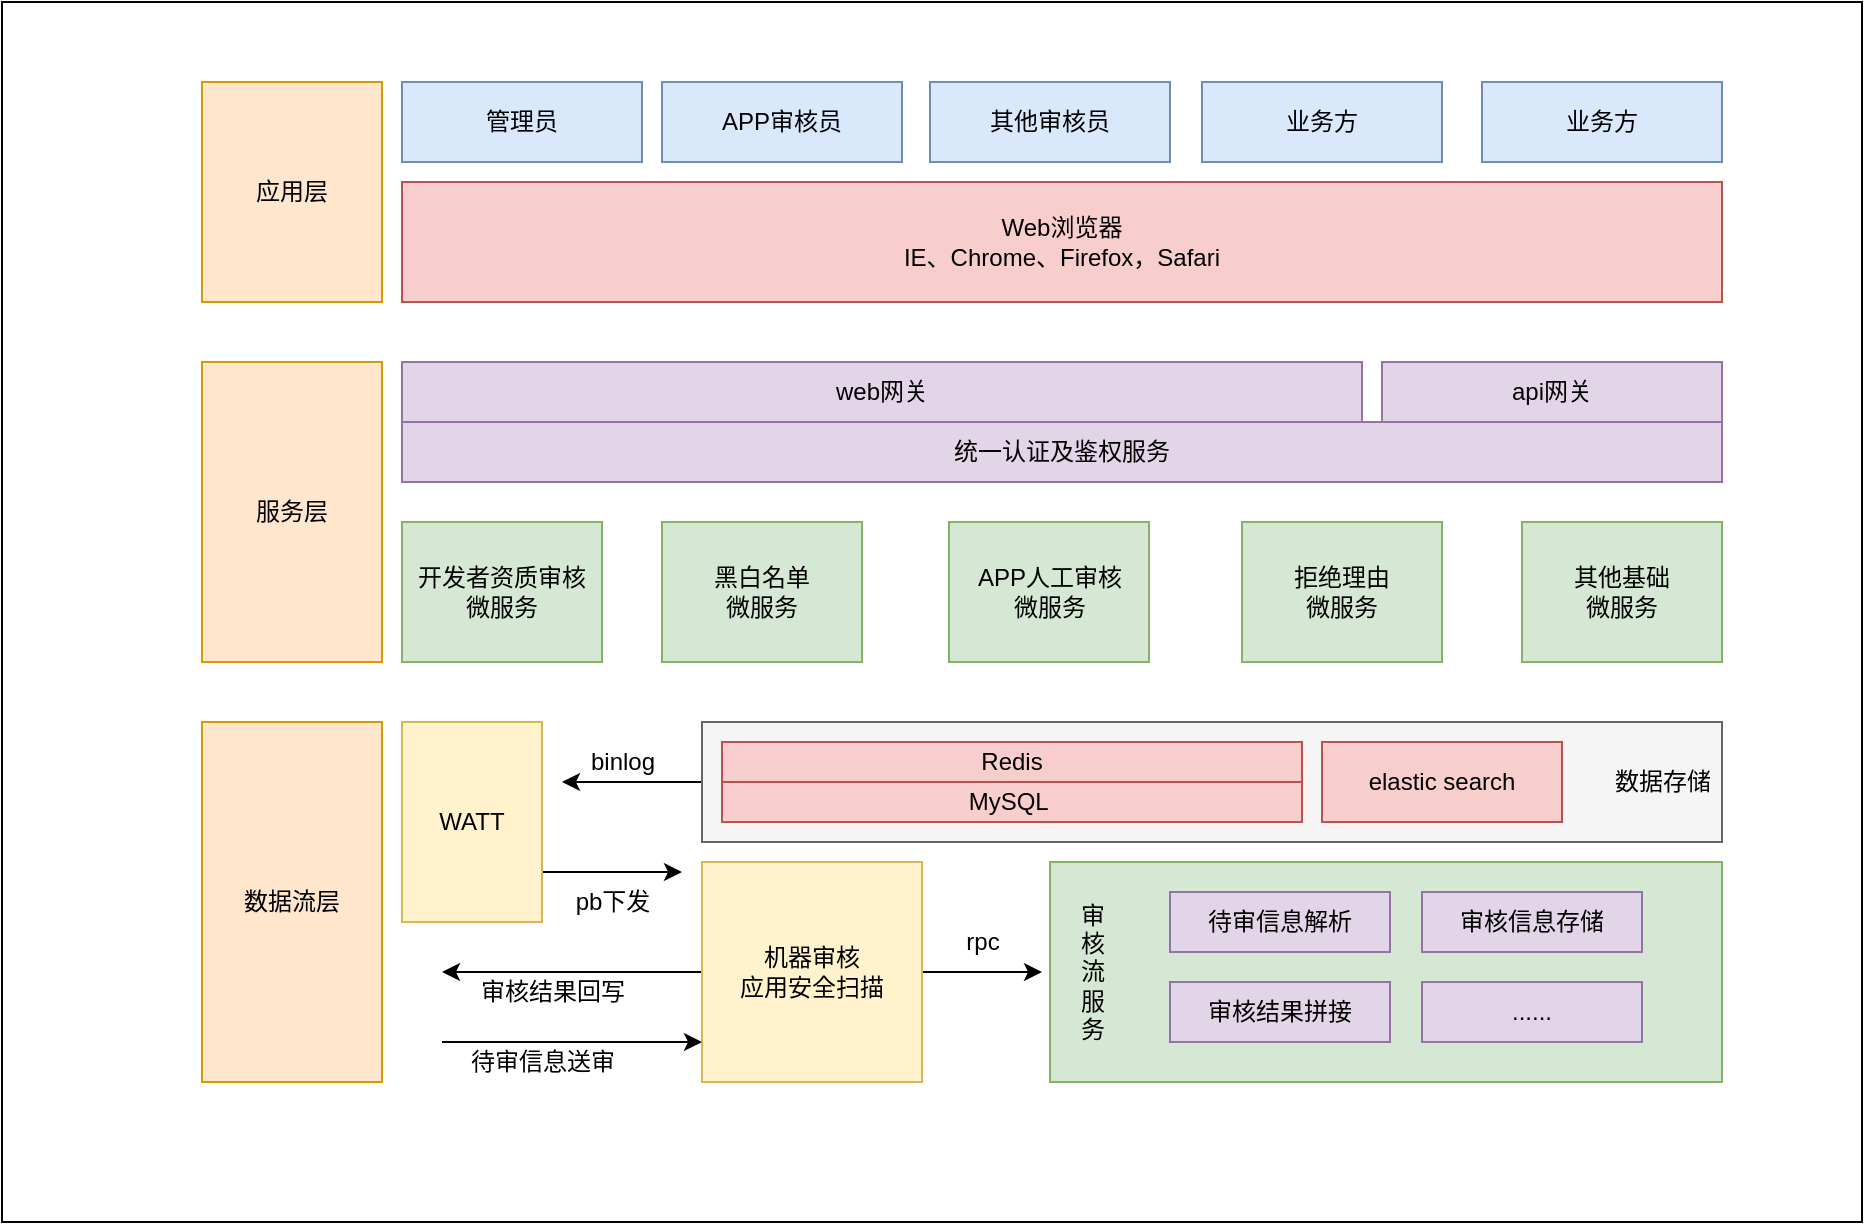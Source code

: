 <mxfile version="16.2.4" type="github" pages="7">
  <diagram id="W6ZGF2un0BoJKMEeY_mk" name="第 1 页">
    <mxGraphModel dx="1773" dy="648" grid="1" gridSize="10" guides="1" tooltips="1" connect="1" arrows="1" fold="1" page="1" pageScale="1" pageWidth="827" pageHeight="1169" math="0" shadow="0">
      <root>
        <mxCell id="0" />
        <mxCell id="1" parent="0" />
        <mxCell id="e7JEkWqxTlUs2DyEpslv-38" value="" style="rounded=0;whiteSpace=wrap;html=1;" parent="1" vertex="1">
          <mxGeometry x="-110" width="930" height="610" as="geometry" />
        </mxCell>
        <mxCell id="e7JEkWqxTlUs2DyEpslv-14" value="" style="rounded=0;whiteSpace=wrap;html=1;fillColor=#d5e8d4;strokeColor=#82b366;" parent="1" vertex="1">
          <mxGeometry x="414" y="430" width="336" height="110" as="geometry" />
        </mxCell>
        <mxCell id="e7JEkWqxTlUs2DyEpslv-11" style="edgeStyle=orthogonalEdgeStyle;rounded=0;orthogonalLoop=1;jettySize=auto;html=1;exitX=0;exitY=0.5;exitDx=0;exitDy=0;" parent="1" source="e7JEkWqxTlUs2DyEpslv-4" edge="1">
          <mxGeometry relative="1" as="geometry">
            <mxPoint x="170" y="390" as="targetPoint" />
          </mxGeometry>
        </mxCell>
        <mxCell id="e7JEkWqxTlUs2DyEpslv-4" value="" style="rounded=0;whiteSpace=wrap;html=1;fillColor=#f5f5f5;fontColor=#333333;strokeColor=#666666;" parent="1" vertex="1">
          <mxGeometry x="240" y="360" width="510" height="60" as="geometry" />
        </mxCell>
        <mxCell id="epdLZV1Ef7CeLpmjTNZs-1" value="Web浏览器&lt;br&gt;IE、Chrome、Firefox，Safari" style="rounded=0;whiteSpace=wrap;html=1;fillColor=#f8cecc;strokeColor=#b85450;" parent="1" vertex="1">
          <mxGeometry x="90" y="90" width="660" height="60" as="geometry" />
        </mxCell>
        <mxCell id="epdLZV1Ef7CeLpmjTNZs-2" value="管理员" style="rounded=0;whiteSpace=wrap;html=1;fillColor=#dae8fc;strokeColor=#6c8ebf;" parent="1" vertex="1">
          <mxGeometry x="90" y="40" width="120" height="40" as="geometry" />
        </mxCell>
        <mxCell id="epdLZV1Ef7CeLpmjTNZs-4" value="APP审核员" style="rounded=0;whiteSpace=wrap;html=1;fillColor=#dae8fc;strokeColor=#6c8ebf;" parent="1" vertex="1">
          <mxGeometry x="220" y="40" width="120" height="40" as="geometry" />
        </mxCell>
        <mxCell id="epdLZV1Ef7CeLpmjTNZs-5" value="其他审核员" style="rounded=0;whiteSpace=wrap;html=1;fillColor=#dae8fc;strokeColor=#6c8ebf;" parent="1" vertex="1">
          <mxGeometry x="354" y="40" width="120" height="40" as="geometry" />
        </mxCell>
        <mxCell id="epdLZV1Ef7CeLpmjTNZs-6" value="业务方" style="rounded=0;whiteSpace=wrap;html=1;fillColor=#dae8fc;strokeColor=#6c8ebf;" parent="1" vertex="1">
          <mxGeometry x="490" y="40" width="120" height="40" as="geometry" />
        </mxCell>
        <mxCell id="epdLZV1Ef7CeLpmjTNZs-7" value="业务方" style="rounded=0;whiteSpace=wrap;html=1;fillColor=#dae8fc;strokeColor=#6c8ebf;" parent="1" vertex="1">
          <mxGeometry x="630" y="40" width="120" height="40" as="geometry" />
        </mxCell>
        <mxCell id="epdLZV1Ef7CeLpmjTNZs-8" value="应用层" style="rounded=0;whiteSpace=wrap;html=1;fillColor=#ffe6cc;strokeColor=#d79b00;" parent="1" vertex="1">
          <mxGeometry x="-10" y="40" width="90" height="110" as="geometry" />
        </mxCell>
        <mxCell id="epdLZV1Ef7CeLpmjTNZs-9" value="web网关" style="rounded=0;whiteSpace=wrap;html=1;fillColor=#e1d5e7;strokeColor=#9673a6;" parent="1" vertex="1">
          <mxGeometry x="90" y="180" width="480" height="30" as="geometry" />
        </mxCell>
        <mxCell id="epdLZV1Ef7CeLpmjTNZs-10" value="api网关" style="rounded=0;whiteSpace=wrap;html=1;fillColor=#e1d5e7;strokeColor=#9673a6;" parent="1" vertex="1">
          <mxGeometry x="580" y="180" width="170" height="30" as="geometry" />
        </mxCell>
        <mxCell id="epdLZV1Ef7CeLpmjTNZs-11" value="统一认证及鉴权服务" style="rounded=0;whiteSpace=wrap;html=1;fillColor=#e1d5e7;strokeColor=#9673a6;" parent="1" vertex="1">
          <mxGeometry x="90" y="210" width="660" height="30" as="geometry" />
        </mxCell>
        <mxCell id="epdLZV1Ef7CeLpmjTNZs-12" value="拒绝理由&lt;br&gt;微服务" style="rounded=0;whiteSpace=wrap;html=1;fillColor=#d5e8d4;strokeColor=#82b366;" parent="1" vertex="1">
          <mxGeometry x="510" y="260" width="100" height="70" as="geometry" />
        </mxCell>
        <mxCell id="epdLZV1Ef7CeLpmjTNZs-13" value="黑白名单&lt;br&gt;微服务" style="rounded=0;whiteSpace=wrap;html=1;fillColor=#d5e8d4;strokeColor=#82b366;" parent="1" vertex="1">
          <mxGeometry x="220" y="260" width="100" height="70" as="geometry" />
        </mxCell>
        <mxCell id="epdLZV1Ef7CeLpmjTNZs-14" value="开发者资质审核&lt;br&gt;微服务" style="rounded=0;whiteSpace=wrap;html=1;fillColor=#d5e8d4;strokeColor=#82b366;" parent="1" vertex="1">
          <mxGeometry x="90" y="260" width="100" height="70" as="geometry" />
        </mxCell>
        <mxCell id="epdLZV1Ef7CeLpmjTNZs-15" value="APP人工审核&lt;br&gt;微服务" style="rounded=0;whiteSpace=wrap;html=1;fillColor=#d5e8d4;strokeColor=#82b366;" parent="1" vertex="1">
          <mxGeometry x="363.5" y="260" width="100" height="70" as="geometry" />
        </mxCell>
        <mxCell id="e7JEkWqxTlUs2DyEpslv-1" value="Redis" style="rounded=0;whiteSpace=wrap;html=1;fillColor=#f8cecc;strokeColor=#b85450;" parent="1" vertex="1">
          <mxGeometry x="250" y="370" width="290" height="20" as="geometry" />
        </mxCell>
        <mxCell id="e7JEkWqxTlUs2DyEpslv-2" value="MySQL&amp;nbsp;" style="rounded=0;whiteSpace=wrap;html=1;fillColor=#f8cecc;strokeColor=#b85450;" parent="1" vertex="1">
          <mxGeometry x="250" y="390" width="290" height="20" as="geometry" />
        </mxCell>
        <mxCell id="e7JEkWqxTlUs2DyEpslv-3" value="elastic search" style="rounded=0;whiteSpace=wrap;html=1;fillColor=#f8cecc;strokeColor=#b85450;" parent="1" vertex="1">
          <mxGeometry x="550" y="370" width="120" height="40" as="geometry" />
        </mxCell>
        <mxCell id="e7JEkWqxTlUs2DyEpslv-5" value="数据存储" style="text;html=1;align=center;verticalAlign=middle;resizable=0;points=[];autosize=1;strokeColor=none;fillColor=none;" parent="1" vertex="1">
          <mxGeometry x="690" y="380" width="60" height="20" as="geometry" />
        </mxCell>
        <mxCell id="e7JEkWqxTlUs2DyEpslv-6" value="其他基础&lt;br&gt;微服务" style="rounded=0;whiteSpace=wrap;html=1;fillColor=#d5e8d4;strokeColor=#82b366;" parent="1" vertex="1">
          <mxGeometry x="650" y="260" width="100" height="70" as="geometry" />
        </mxCell>
        <mxCell id="e7JEkWqxTlUs2DyEpslv-25" style="edgeStyle=orthogonalEdgeStyle;rounded=0;orthogonalLoop=1;jettySize=auto;html=1;exitX=1;exitY=0.75;exitDx=0;exitDy=0;" parent="1" source="e7JEkWqxTlUs2DyEpslv-8" edge="1">
          <mxGeometry relative="1" as="geometry">
            <mxPoint x="230" y="435" as="targetPoint" />
          </mxGeometry>
        </mxCell>
        <mxCell id="e7JEkWqxTlUs2DyEpslv-8" value="WATT" style="rounded=0;whiteSpace=wrap;html=1;fillColor=#fff2cc;strokeColor=#d6b656;" parent="1" vertex="1">
          <mxGeometry x="90" y="360" width="70" height="100" as="geometry" />
        </mxCell>
        <mxCell id="e7JEkWqxTlUs2DyEpslv-12" value="binlog" style="text;html=1;align=center;verticalAlign=middle;resizable=0;points=[];autosize=1;strokeColor=none;fillColor=none;" parent="1" vertex="1">
          <mxGeometry x="175" y="370" width="50" height="20" as="geometry" />
        </mxCell>
        <mxCell id="e7JEkWqxTlUs2DyEpslv-15" style="edgeStyle=orthogonalEdgeStyle;rounded=0;orthogonalLoop=1;jettySize=auto;html=1;exitX=1;exitY=0.5;exitDx=0;exitDy=0;" parent="1" source="e7JEkWqxTlUs2DyEpslv-13" edge="1">
          <mxGeometry relative="1" as="geometry">
            <mxPoint x="410" y="485" as="targetPoint" />
            <Array as="points">
              <mxPoint x="410" y="485" />
            </Array>
          </mxGeometry>
        </mxCell>
        <mxCell id="e7JEkWqxTlUs2DyEpslv-22" style="edgeStyle=orthogonalEdgeStyle;rounded=0;orthogonalLoop=1;jettySize=auto;html=1;exitX=0;exitY=0.5;exitDx=0;exitDy=0;" parent="1" source="e7JEkWqxTlUs2DyEpslv-13" edge="1">
          <mxGeometry relative="1" as="geometry">
            <mxPoint x="110" y="485" as="targetPoint" />
            <Array as="points">
              <mxPoint x="110" y="485" />
            </Array>
          </mxGeometry>
        </mxCell>
        <mxCell id="e7JEkWqxTlUs2DyEpslv-13" value="机器审核&lt;br&gt;应用安全扫描" style="rounded=0;whiteSpace=wrap;html=1;fillColor=#fff2cc;strokeColor=#d6b656;" parent="1" vertex="1">
          <mxGeometry x="240" y="430" width="110" height="110" as="geometry" />
        </mxCell>
        <mxCell id="e7JEkWqxTlUs2DyEpslv-18" value="rpc" style="text;html=1;align=center;verticalAlign=middle;resizable=0;points=[];autosize=1;strokeColor=none;fillColor=none;" parent="1" vertex="1">
          <mxGeometry x="365" y="460" width="30" height="20" as="geometry" />
        </mxCell>
        <mxCell id="e7JEkWqxTlUs2DyEpslv-20" value="" style="endArrow=classic;html=1;rounded=0;" parent="1" edge="1">
          <mxGeometry width="50" height="50" relative="1" as="geometry">
            <mxPoint x="110" y="520" as="sourcePoint" />
            <mxPoint x="240" y="520" as="targetPoint" />
          </mxGeometry>
        </mxCell>
        <mxCell id="e7JEkWqxTlUs2DyEpslv-21" value="审核结果回写" style="text;html=1;align=center;verticalAlign=middle;resizable=0;points=[];autosize=1;strokeColor=none;fillColor=none;" parent="1" vertex="1">
          <mxGeometry x="120" y="485" width="90" height="20" as="geometry" />
        </mxCell>
        <mxCell id="e7JEkWqxTlUs2DyEpslv-23" value="待审信息送审" style="text;html=1;align=center;verticalAlign=middle;resizable=0;points=[];autosize=1;strokeColor=none;fillColor=none;" parent="1" vertex="1">
          <mxGeometry x="115" y="520" width="90" height="20" as="geometry" />
        </mxCell>
        <mxCell id="e7JEkWqxTlUs2DyEpslv-26" value="pb下发" style="text;html=1;align=center;verticalAlign=middle;resizable=0;points=[];autosize=1;strokeColor=none;fillColor=none;" parent="1" vertex="1">
          <mxGeometry x="170" y="440" width="50" height="20" as="geometry" />
        </mxCell>
        <mxCell id="e7JEkWqxTlUs2DyEpslv-27" value="待审信息解析" style="rounded=0;whiteSpace=wrap;html=1;fillColor=#e1d5e7;strokeColor=#9673a6;" parent="1" vertex="1">
          <mxGeometry x="474" y="445" width="110" height="30" as="geometry" />
        </mxCell>
        <mxCell id="e7JEkWqxTlUs2DyEpslv-31" value="审核结果拼接" style="rounded=0;whiteSpace=wrap;html=1;fillColor=#e1d5e7;strokeColor=#9673a6;" parent="1" vertex="1">
          <mxGeometry x="474" y="490" width="110" height="30" as="geometry" />
        </mxCell>
        <mxCell id="e7JEkWqxTlUs2DyEpslv-32" value="......" style="rounded=0;whiteSpace=wrap;html=1;fillColor=#e1d5e7;strokeColor=#9673a6;" parent="1" vertex="1">
          <mxGeometry x="600" y="490" width="110" height="30" as="geometry" />
        </mxCell>
        <mxCell id="e7JEkWqxTlUs2DyEpslv-33" value="审核信息存储" style="rounded=0;whiteSpace=wrap;html=1;fillColor=#e1d5e7;strokeColor=#9673a6;" parent="1" vertex="1">
          <mxGeometry x="600" y="445" width="110" height="30" as="geometry" />
        </mxCell>
        <mxCell id="e7JEkWqxTlUs2DyEpslv-34" value="服务层" style="rounded=0;whiteSpace=wrap;html=1;fillColor=#ffe6cc;strokeColor=#d79b00;" parent="1" vertex="1">
          <mxGeometry x="-10" y="180" width="90" height="150" as="geometry" />
        </mxCell>
        <mxCell id="e7JEkWqxTlUs2DyEpslv-35" value="数据流层" style="rounded=0;whiteSpace=wrap;html=1;fillColor=#ffe6cc;strokeColor=#d79b00;" parent="1" vertex="1">
          <mxGeometry x="-10" y="360" width="90" height="180" as="geometry" />
        </mxCell>
        <mxCell id="e7JEkWqxTlUs2DyEpslv-36" value="审&lt;br&gt;核&lt;br&gt;流&lt;br&gt;服&lt;br&gt;务" style="text;html=1;align=center;verticalAlign=middle;resizable=0;points=[];autosize=1;strokeColor=none;fillColor=none;rotation=0;" parent="1" vertex="1">
          <mxGeometry x="420" y="445" width="30" height="80" as="geometry" />
        </mxCell>
      </root>
    </mxGraphModel>
  </diagram>
  <diagram id="WcDT3fNbGlS1rpsjkaZE" name="Page-2">
    <mxGraphModel dx="946" dy="648" grid="1" gridSize="10" guides="1" tooltips="1" connect="1" arrows="1" fold="1" page="1" pageScale="1" pageWidth="827" pageHeight="1169" math="0" shadow="0">
      <root>
        <mxCell id="Gka1C1m4lZRERFcR1Kb8-0" />
        <mxCell id="Gka1C1m4lZRERFcR1Kb8-1" parent="Gka1C1m4lZRERFcR1Kb8-0" />
        <mxCell id="Gka1C1m4lZRERFcR1Kb8-46" value="" style="rounded=0;whiteSpace=wrap;html=1;" parent="Gka1C1m4lZRERFcR1Kb8-1" vertex="1">
          <mxGeometry x="40" y="40" width="830" height="430" as="geometry" />
        </mxCell>
        <mxCell id="Gka1C1m4lZRERFcR1Kb8-41" style="edgeStyle=orthogonalEdgeStyle;rounded=0;orthogonalLoop=1;jettySize=auto;html=1;exitX=0.5;exitY=1;exitDx=0;exitDy=0;entryX=0.5;entryY=0;entryDx=0;entryDy=0;" parent="Gka1C1m4lZRERFcR1Kb8-1" source="Gka1C1m4lZRERFcR1Kb8-2" target="Gka1C1m4lZRERFcR1Kb8-3" edge="1">
          <mxGeometry relative="1" as="geometry" />
        </mxCell>
        <mxCell id="Gka1C1m4lZRERFcR1Kb8-42" style="edgeStyle=orthogonalEdgeStyle;rounded=0;orthogonalLoop=1;jettySize=auto;html=1;exitX=0.5;exitY=1;exitDx=0;exitDy=0;entryX=0.5;entryY=0;entryDx=0;entryDy=0;" parent="Gka1C1m4lZRERFcR1Kb8-1" source="Gka1C1m4lZRERFcR1Kb8-2" target="Gka1C1m4lZRERFcR1Kb8-4" edge="1">
          <mxGeometry relative="1" as="geometry" />
        </mxCell>
        <mxCell id="Gka1C1m4lZRERFcR1Kb8-43" style="edgeStyle=orthogonalEdgeStyle;rounded=0;orthogonalLoop=1;jettySize=auto;html=1;exitX=0.5;exitY=1;exitDx=0;exitDy=0;entryX=0.5;entryY=0;entryDx=0;entryDy=0;" parent="Gka1C1m4lZRERFcR1Kb8-1" source="Gka1C1m4lZRERFcR1Kb8-2" target="Gka1C1m4lZRERFcR1Kb8-5" edge="1">
          <mxGeometry relative="1" as="geometry" />
        </mxCell>
        <mxCell id="Gka1C1m4lZRERFcR1Kb8-44" style="edgeStyle=orthogonalEdgeStyle;rounded=0;orthogonalLoop=1;jettySize=auto;html=1;exitX=0.5;exitY=1;exitDx=0;exitDy=0;" parent="Gka1C1m4lZRERFcR1Kb8-1" source="Gka1C1m4lZRERFcR1Kb8-2" target="Gka1C1m4lZRERFcR1Kb8-6" edge="1">
          <mxGeometry relative="1" as="geometry" />
        </mxCell>
        <mxCell id="Gka1C1m4lZRERFcR1Kb8-45" style="edgeStyle=orthogonalEdgeStyle;rounded=0;orthogonalLoop=1;jettySize=auto;html=1;exitX=0.5;exitY=1;exitDx=0;exitDy=0;" parent="Gka1C1m4lZRERFcR1Kb8-1" source="Gka1C1m4lZRERFcR1Kb8-2" target="Gka1C1m4lZRERFcR1Kb8-7" edge="1">
          <mxGeometry relative="1" as="geometry" />
        </mxCell>
        <mxCell id="Gka1C1m4lZRERFcR1Kb8-2" value="APP审核系统" style="rounded=0;whiteSpace=wrap;html=1;" parent="Gka1C1m4lZRERFcR1Kb8-1" vertex="1">
          <mxGeometry x="265" y="70" width="330" height="40" as="geometry" />
        </mxCell>
        <mxCell id="Gka1C1m4lZRERFcR1Kb8-26" style="edgeStyle=orthogonalEdgeStyle;rounded=0;orthogonalLoop=1;jettySize=auto;html=1;exitX=0.5;exitY=1;exitDx=0;exitDy=0;entryX=0.5;entryY=0;entryDx=0;entryDy=0;" parent="Gka1C1m4lZRERFcR1Kb8-1" source="Gka1C1m4lZRERFcR1Kb8-3" target="Gka1C1m4lZRERFcR1Kb8-8" edge="1">
          <mxGeometry relative="1" as="geometry" />
        </mxCell>
        <mxCell id="Gka1C1m4lZRERFcR1Kb8-27" style="edgeStyle=orthogonalEdgeStyle;rounded=0;orthogonalLoop=1;jettySize=auto;html=1;exitX=0.5;exitY=1;exitDx=0;exitDy=0;entryX=0.5;entryY=0;entryDx=0;entryDy=0;" parent="Gka1C1m4lZRERFcR1Kb8-1" source="Gka1C1m4lZRERFcR1Kb8-3" target="Gka1C1m4lZRERFcR1Kb8-10" edge="1">
          <mxGeometry relative="1" as="geometry" />
        </mxCell>
        <mxCell id="Gka1C1m4lZRERFcR1Kb8-3" value="开发者资质审核" style="rounded=0;whiteSpace=wrap;html=1;" parent="Gka1C1m4lZRERFcR1Kb8-1" vertex="1">
          <mxGeometry x="60" y="150" width="140" height="40" as="geometry" />
        </mxCell>
        <mxCell id="Gka1C1m4lZRERFcR1Kb8-28" style="edgeStyle=orthogonalEdgeStyle;rounded=0;orthogonalLoop=1;jettySize=auto;html=1;exitX=0.5;exitY=1;exitDx=0;exitDy=0;entryX=0.5;entryY=0;entryDx=0;entryDy=0;" parent="Gka1C1m4lZRERFcR1Kb8-1" source="Gka1C1m4lZRERFcR1Kb8-4" target="Gka1C1m4lZRERFcR1Kb8-11" edge="1">
          <mxGeometry relative="1" as="geometry" />
        </mxCell>
        <mxCell id="Gka1C1m4lZRERFcR1Kb8-29" style="edgeStyle=orthogonalEdgeStyle;rounded=0;orthogonalLoop=1;jettySize=auto;html=1;exitX=0.5;exitY=1;exitDx=0;exitDy=0;entryX=0.5;entryY=0;entryDx=0;entryDy=0;" parent="Gka1C1m4lZRERFcR1Kb8-1" source="Gka1C1m4lZRERFcR1Kb8-4" target="Gka1C1m4lZRERFcR1Kb8-12" edge="1">
          <mxGeometry relative="1" as="geometry" />
        </mxCell>
        <mxCell id="Gka1C1m4lZRERFcR1Kb8-30" style="edgeStyle=orthogonalEdgeStyle;rounded=0;orthogonalLoop=1;jettySize=auto;html=1;exitX=0.5;exitY=1;exitDx=0;exitDy=0;entryX=0.5;entryY=0;entryDx=0;entryDy=0;" parent="Gka1C1m4lZRERFcR1Kb8-1" source="Gka1C1m4lZRERFcR1Kb8-4" target="Gka1C1m4lZRERFcR1Kb8-13" edge="1">
          <mxGeometry relative="1" as="geometry" />
        </mxCell>
        <mxCell id="Gka1C1m4lZRERFcR1Kb8-4" value="黑白名单管理" style="rounded=0;whiteSpace=wrap;html=1;" parent="Gka1C1m4lZRERFcR1Kb8-1" vertex="1">
          <mxGeometry x="210" y="150" width="140" height="40" as="geometry" />
        </mxCell>
        <mxCell id="Gka1C1m4lZRERFcR1Kb8-31" style="edgeStyle=orthogonalEdgeStyle;rounded=0;orthogonalLoop=1;jettySize=auto;html=1;exitX=0.5;exitY=1;exitDx=0;exitDy=0;" parent="Gka1C1m4lZRERFcR1Kb8-1" source="Gka1C1m4lZRERFcR1Kb8-5" target="Gka1C1m4lZRERFcR1Kb8-16" edge="1">
          <mxGeometry relative="1" as="geometry" />
        </mxCell>
        <mxCell id="Gka1C1m4lZRERFcR1Kb8-32" style="edgeStyle=orthogonalEdgeStyle;rounded=0;orthogonalLoop=1;jettySize=auto;html=1;exitX=0.5;exitY=1;exitDx=0;exitDy=0;entryX=0.5;entryY=0;entryDx=0;entryDy=0;" parent="Gka1C1m4lZRERFcR1Kb8-1" source="Gka1C1m4lZRERFcR1Kb8-5" target="Gka1C1m4lZRERFcR1Kb8-17" edge="1">
          <mxGeometry relative="1" as="geometry" />
        </mxCell>
        <mxCell id="Gka1C1m4lZRERFcR1Kb8-33" style="edgeStyle=orthogonalEdgeStyle;rounded=0;orthogonalLoop=1;jettySize=auto;html=1;exitX=0.5;exitY=1;exitDx=0;exitDy=0;entryX=0.5;entryY=0;entryDx=0;entryDy=0;" parent="Gka1C1m4lZRERFcR1Kb8-1" source="Gka1C1m4lZRERFcR1Kb8-5" target="Gka1C1m4lZRERFcR1Kb8-18" edge="1">
          <mxGeometry relative="1" as="geometry" />
        </mxCell>
        <mxCell id="Gka1C1m4lZRERFcR1Kb8-5" value="应用包安全扫描" style="rounded=0;whiteSpace=wrap;html=1;" parent="Gka1C1m4lZRERFcR1Kb8-1" vertex="1">
          <mxGeometry x="360" y="150" width="140" height="40" as="geometry" />
        </mxCell>
        <mxCell id="Gka1C1m4lZRERFcR1Kb8-34" style="edgeStyle=orthogonalEdgeStyle;rounded=0;orthogonalLoop=1;jettySize=auto;html=1;exitX=0.5;exitY=1;exitDx=0;exitDy=0;entryX=0.5;entryY=0;entryDx=0;entryDy=0;" parent="Gka1C1m4lZRERFcR1Kb8-1" source="Gka1C1m4lZRERFcR1Kb8-6" target="Gka1C1m4lZRERFcR1Kb8-20" edge="1">
          <mxGeometry relative="1" as="geometry" />
        </mxCell>
        <mxCell id="Gka1C1m4lZRERFcR1Kb8-35" style="edgeStyle=orthogonalEdgeStyle;rounded=0;orthogonalLoop=1;jettySize=auto;html=1;exitX=0.5;exitY=1;exitDx=0;exitDy=0;entryX=0.5;entryY=0;entryDx=0;entryDy=0;" parent="Gka1C1m4lZRERFcR1Kb8-1" source="Gka1C1m4lZRERFcR1Kb8-6" target="Gka1C1m4lZRERFcR1Kb8-19" edge="1">
          <mxGeometry relative="1" as="geometry" />
        </mxCell>
        <mxCell id="Gka1C1m4lZRERFcR1Kb8-36" style="edgeStyle=orthogonalEdgeStyle;rounded=0;orthogonalLoop=1;jettySize=auto;html=1;exitX=0.5;exitY=1;exitDx=0;exitDy=0;entryX=0.5;entryY=0;entryDx=0;entryDy=0;" parent="Gka1C1m4lZRERFcR1Kb8-1" source="Gka1C1m4lZRERFcR1Kb8-6" target="Gka1C1m4lZRERFcR1Kb8-21" edge="1">
          <mxGeometry relative="1" as="geometry" />
        </mxCell>
        <mxCell id="Gka1C1m4lZRERFcR1Kb8-37" style="edgeStyle=orthogonalEdgeStyle;rounded=0;orthogonalLoop=1;jettySize=auto;html=1;exitX=0.5;exitY=1;exitDx=0;exitDy=0;entryX=0.5;entryY=0;entryDx=0;entryDy=0;" parent="Gka1C1m4lZRERFcR1Kb8-1" source="Gka1C1m4lZRERFcR1Kb8-6" target="Gka1C1m4lZRERFcR1Kb8-22" edge="1">
          <mxGeometry relative="1" as="geometry" />
        </mxCell>
        <mxCell id="Gka1C1m4lZRERFcR1Kb8-6" value="应用人工审核" style="rounded=0;whiteSpace=wrap;html=1;" parent="Gka1C1m4lZRERFcR1Kb8-1" vertex="1">
          <mxGeometry x="510" y="150" width="190" height="40" as="geometry" />
        </mxCell>
        <mxCell id="Gka1C1m4lZRERFcR1Kb8-38" style="edgeStyle=orthogonalEdgeStyle;rounded=0;orthogonalLoop=1;jettySize=auto;html=1;exitX=0.5;exitY=1;exitDx=0;exitDy=0;entryX=0.5;entryY=0;entryDx=0;entryDy=0;" parent="Gka1C1m4lZRERFcR1Kb8-1" source="Gka1C1m4lZRERFcR1Kb8-7" target="Gka1C1m4lZRERFcR1Kb8-23" edge="1">
          <mxGeometry relative="1" as="geometry" />
        </mxCell>
        <mxCell id="Gka1C1m4lZRERFcR1Kb8-39" style="edgeStyle=orthogonalEdgeStyle;rounded=0;orthogonalLoop=1;jettySize=auto;html=1;exitX=0.5;exitY=1;exitDx=0;exitDy=0;entryX=0.5;entryY=0;entryDx=0;entryDy=0;" parent="Gka1C1m4lZRERFcR1Kb8-1" source="Gka1C1m4lZRERFcR1Kb8-7" target="Gka1C1m4lZRERFcR1Kb8-24" edge="1">
          <mxGeometry relative="1" as="geometry" />
        </mxCell>
        <mxCell id="Gka1C1m4lZRERFcR1Kb8-40" style="edgeStyle=orthogonalEdgeStyle;rounded=0;orthogonalLoop=1;jettySize=auto;html=1;exitX=0.5;exitY=1;exitDx=0;exitDy=0;entryX=0.5;entryY=0;entryDx=0;entryDy=0;" parent="Gka1C1m4lZRERFcR1Kb8-1" source="Gka1C1m4lZRERFcR1Kb8-7" target="Gka1C1m4lZRERFcR1Kb8-25" edge="1">
          <mxGeometry relative="1" as="geometry" />
        </mxCell>
        <mxCell id="Gka1C1m4lZRERFcR1Kb8-7" value="应用拒绝理由" style="rounded=0;whiteSpace=wrap;html=1;" parent="Gka1C1m4lZRERFcR1Kb8-1" vertex="1">
          <mxGeometry x="710" y="150" width="140" height="40" as="geometry" />
        </mxCell>
        <mxCell id="Gka1C1m4lZRERFcR1Kb8-8" value="上&lt;br&gt;线&lt;br&gt;前&lt;br&gt;资&lt;br&gt;质&lt;br&gt;审&lt;br&gt;核" style="rounded=0;whiteSpace=wrap;html=1;" parent="Gka1C1m4lZRERFcR1Kb8-1" vertex="1">
          <mxGeometry x="60" y="240" width="40" height="140" as="geometry" />
        </mxCell>
        <mxCell id="Gka1C1m4lZRERFcR1Kb8-10" value="上&lt;br&gt;线&lt;br&gt;后&lt;br&gt;资&lt;br&gt;质&lt;br&gt;巡&lt;br&gt;查" style="rounded=0;whiteSpace=wrap;html=1;" parent="Gka1C1m4lZRERFcR1Kb8-1" vertex="1">
          <mxGeometry x="150" y="240" width="40" height="140" as="geometry" />
        </mxCell>
        <mxCell id="Gka1C1m4lZRERFcR1Kb8-11" value="黑&lt;br&gt;名&lt;br&gt;单&lt;br&gt;管&lt;br&gt;理" style="rounded=0;whiteSpace=wrap;html=1;" parent="Gka1C1m4lZRERFcR1Kb8-1" vertex="1">
          <mxGeometry x="210" y="240" width="40" height="140" as="geometry" />
        </mxCell>
        <mxCell id="Gka1C1m4lZRERFcR1Kb8-12" value="免&lt;br&gt;审&lt;br&gt;白&lt;br&gt;名&lt;br&gt;单&lt;br&gt;管&lt;br&gt;理" style="rounded=0;whiteSpace=wrap;html=1;" parent="Gka1C1m4lZRERFcR1Kb8-1" vertex="1">
          <mxGeometry x="260" y="240" width="40" height="140" as="geometry" />
        </mxCell>
        <mxCell id="Gka1C1m4lZRERFcR1Kb8-13" value="快&lt;br&gt;审&lt;br&gt;白&lt;br&gt;名&lt;br&gt;单&lt;br&gt;管&lt;br&gt;理" style="rounded=0;whiteSpace=wrap;html=1;" parent="Gka1C1m4lZRERFcR1Kb8-1" vertex="1">
          <mxGeometry x="310" y="240" width="40" height="140" as="geometry" />
        </mxCell>
        <mxCell id="Gka1C1m4lZRERFcR1Kb8-16" value="病&lt;br&gt;毒&lt;br&gt;扫&lt;br&gt;描" style="rounded=0;whiteSpace=wrap;html=1;" parent="Gka1C1m4lZRERFcR1Kb8-1" vertex="1">
          <mxGeometry x="360" y="240" width="40" height="140" as="geometry" />
        </mxCell>
        <mxCell id="Gka1C1m4lZRERFcR1Kb8-17" value="支&lt;br&gt;付&lt;br&gt;信&lt;br&gt;息&lt;br&gt;扫&lt;br&gt;描" style="rounded=0;whiteSpace=wrap;html=1;" parent="Gka1C1m4lZRERFcR1Kb8-1" vertex="1">
          <mxGeometry x="410" y="240" width="40" height="140" as="geometry" />
        </mxCell>
        <mxCell id="Gka1C1m4lZRERFcR1Kb8-18" value="隐&lt;br&gt;私&lt;br&gt;政&lt;br&gt;策&lt;br&gt;扫&lt;br&gt;描" style="rounded=0;whiteSpace=wrap;html=1;" parent="Gka1C1m4lZRERFcR1Kb8-1" vertex="1">
          <mxGeometry x="460" y="240" width="40" height="140" as="geometry" />
        </mxCell>
        <mxCell id="Gka1C1m4lZRERFcR1Kb8-19" value="个&lt;br&gt;人&lt;br&gt;待&lt;br&gt;审&lt;br&gt;列&lt;br&gt;表" style="rounded=0;whiteSpace=wrap;html=1;" parent="Gka1C1m4lZRERFcR1Kb8-1" vertex="1">
          <mxGeometry x="560" y="240" width="40" height="140" as="geometry" />
        </mxCell>
        <mxCell id="Gka1C1m4lZRERFcR1Kb8-20" value="总&lt;br&gt;待&lt;br&gt;审&lt;br&gt;列&lt;br&gt;表" style="rounded=0;whiteSpace=wrap;html=1;" parent="Gka1C1m4lZRERFcR1Kb8-1" vertex="1">
          <mxGeometry x="510" y="240" width="40" height="140" as="geometry" />
        </mxCell>
        <mxCell id="Gka1C1m4lZRERFcR1Kb8-21" value="历&lt;br&gt;史&lt;br&gt;应&lt;br&gt;用&lt;br&gt;列&lt;br&gt;表" style="rounded=0;whiteSpace=wrap;html=1;" parent="Gka1C1m4lZRERFcR1Kb8-1" vertex="1">
          <mxGeometry x="610" y="240" width="40" height="140" as="geometry" />
        </mxCell>
        <mxCell id="Gka1C1m4lZRERFcR1Kb8-22" value="审&lt;br&gt;核&lt;br&gt;详&lt;br&gt;情&lt;br&gt;页" style="rounded=0;whiteSpace=wrap;html=1;" parent="Gka1C1m4lZRERFcR1Kb8-1" vertex="1">
          <mxGeometry x="660" y="240" width="40" height="140" as="geometry" />
        </mxCell>
        <mxCell id="Gka1C1m4lZRERFcR1Kb8-23" value="APP&lt;br&gt;审&lt;br&gt;核&lt;br&gt;拒&lt;br&gt;绝&lt;br&gt;理&lt;br&gt;由" style="rounded=0;whiteSpace=wrap;html=1;" parent="Gka1C1m4lZRERFcR1Kb8-1" vertex="1">
          <mxGeometry x="710" y="240" width="40" height="140" as="geometry" />
        </mxCell>
        <mxCell id="Gka1C1m4lZRERFcR1Kb8-24" value="开&lt;br&gt;发&lt;br&gt;者&lt;br&gt;审&lt;br&gt;核&lt;br&gt;拒&lt;br&gt;绝&lt;br&gt;理&lt;br&gt;由" style="rounded=0;whiteSpace=wrap;html=1;" parent="Gka1C1m4lZRERFcR1Kb8-1" vertex="1">
          <mxGeometry x="760" y="240" width="40" height="140" as="geometry" />
        </mxCell>
        <mxCell id="Gka1C1m4lZRERFcR1Kb8-25" value="产&lt;br&gt;品&lt;br&gt;线&lt;br&gt;配&lt;br&gt;置" style="rounded=0;whiteSpace=wrap;html=1;" parent="Gka1C1m4lZRERFcR1Kb8-1" vertex="1">
          <mxGeometry x="810" y="240" width="40" height="140" as="geometry" />
        </mxCell>
      </root>
    </mxGraphModel>
  </diagram>
  <diagram id="w7gqmpl48MOrBVEwZjt0" name="Page-3">
    <mxGraphModel dx="946" dy="648" grid="1" gridSize="10" guides="1" tooltips="1" connect="1" arrows="1" fold="1" page="1" pageScale="1" pageWidth="827" pageHeight="1169" math="0" shadow="0">
      <root>
        <mxCell id="P9C93vS4HfkkdtsHJY0g-0" />
        <mxCell id="P9C93vS4HfkkdtsHJY0g-1" parent="P9C93vS4HfkkdtsHJY0g-0" />
        <mxCell id="TQVbk04jfY95ab4LqnAO-71" value="" style="rounded=0;whiteSpace=wrap;html=1;" vertex="1" parent="P9C93vS4HfkkdtsHJY0g-1">
          <mxGeometry x="110" y="55" width="660" height="730" as="geometry" />
        </mxCell>
        <mxCell id="TQVbk04jfY95ab4LqnAO-10" value="" style="edgeStyle=orthogonalEdgeStyle;rounded=0;orthogonalLoop=1;jettySize=auto;html=1;" edge="1" parent="P9C93vS4HfkkdtsHJY0g-1" source="TQVbk04jfY95ab4LqnAO-0" target="TQVbk04jfY95ab4LqnAO-9">
          <mxGeometry relative="1" as="geometry" />
        </mxCell>
        <mxCell id="TQVbk04jfY95ab4LqnAO-0" value="开始" style="strokeWidth=2;html=1;shape=mxgraph.flowchart.terminator;whiteSpace=wrap;" vertex="1" parent="P9C93vS4HfkkdtsHJY0g-1">
          <mxGeometry x="240" y="80" width="100" height="60" as="geometry" />
        </mxCell>
        <mxCell id="TQVbk04jfY95ab4LqnAO-12" value="" style="edgeStyle=orthogonalEdgeStyle;rounded=0;orthogonalLoop=1;jettySize=auto;html=1;" edge="1" parent="P9C93vS4HfkkdtsHJY0g-1" source="TQVbk04jfY95ab4LqnAO-9" target="TQVbk04jfY95ab4LqnAO-11">
          <mxGeometry relative="1" as="geometry" />
        </mxCell>
        <mxCell id="TQVbk04jfY95ab4LqnAO-9" value="进入待审列表" style="whiteSpace=wrap;html=1;strokeWidth=2;" vertex="1" parent="P9C93vS4HfkkdtsHJY0g-1">
          <mxGeometry x="230" y="200" width="120" height="60" as="geometry" />
        </mxCell>
        <mxCell id="TQVbk04jfY95ab4LqnAO-14" value="" style="edgeStyle=orthogonalEdgeStyle;rounded=0;orthogonalLoop=1;jettySize=auto;html=1;" edge="1" parent="P9C93vS4HfkkdtsHJY0g-1" source="TQVbk04jfY95ab4LqnAO-11" target="TQVbk04jfY95ab4LqnAO-13">
          <mxGeometry relative="1" as="geometry" />
        </mxCell>
        <mxCell id="TQVbk04jfY95ab4LqnAO-11" value="选择待审任务" style="whiteSpace=wrap;html=1;strokeWidth=2;" vertex="1" parent="P9C93vS4HfkkdtsHJY0g-1">
          <mxGeometry x="230" y="330" width="120" height="60" as="geometry" />
        </mxCell>
        <mxCell id="TQVbk04jfY95ab4LqnAO-18" value="" style="edgeStyle=orthogonalEdgeStyle;rounded=0;orthogonalLoop=1;jettySize=auto;html=1;" edge="1" parent="P9C93vS4HfkkdtsHJY0g-1" source="TQVbk04jfY95ab4LqnAO-13" target="TQVbk04jfY95ab4LqnAO-17">
          <mxGeometry relative="1" as="geometry" />
        </mxCell>
        <mxCell id="TQVbk04jfY95ab4LqnAO-13" value="审核开发者信息" style="whiteSpace=wrap;html=1;strokeWidth=2;" vertex="1" parent="P9C93vS4HfkkdtsHJY0g-1">
          <mxGeometry x="230" y="450" width="120" height="60" as="geometry" />
        </mxCell>
        <mxCell id="TQVbk04jfY95ab4LqnAO-20" value="" style="edgeStyle=orthogonalEdgeStyle;rounded=0;orthogonalLoop=1;jettySize=auto;html=1;" edge="1" parent="P9C93vS4HfkkdtsHJY0g-1" source="TQVbk04jfY95ab4LqnAO-17" target="TQVbk04jfY95ab4LqnAO-19">
          <mxGeometry relative="1" as="geometry" />
        </mxCell>
        <mxCell id="TQVbk04jfY95ab4LqnAO-46" style="edgeStyle=orthogonalEdgeStyle;rounded=0;orthogonalLoop=1;jettySize=auto;html=1;exitX=1;exitY=0.5;exitDx=0;exitDy=0;entryX=0;entryY=0.5;entryDx=0;entryDy=0;" edge="1" parent="P9C93vS4HfkkdtsHJY0g-1" source="TQVbk04jfY95ab4LqnAO-17" target="TQVbk04jfY95ab4LqnAO-21">
          <mxGeometry relative="1" as="geometry">
            <mxPoint x="420" y="150" as="targetPoint" />
          </mxGeometry>
        </mxCell>
        <mxCell id="TQVbk04jfY95ab4LqnAO-17" value="审核通过" style="rhombus;whiteSpace=wrap;html=1;strokeWidth=2;" vertex="1" parent="P9C93vS4HfkkdtsHJY0g-1">
          <mxGeometry x="250" y="570" width="80" height="80" as="geometry" />
        </mxCell>
        <mxCell id="TQVbk04jfY95ab4LqnAO-48" style="edgeStyle=orthogonalEdgeStyle;rounded=0;orthogonalLoop=1;jettySize=auto;html=1;exitX=1;exitY=0.5;exitDx=0;exitDy=0;" edge="1" parent="P9C93vS4HfkkdtsHJY0g-1" source="TQVbk04jfY95ab4LqnAO-19">
          <mxGeometry relative="1" as="geometry">
            <mxPoint x="370" y="610" as="targetPoint" />
          </mxGeometry>
        </mxCell>
        <mxCell id="TQVbk04jfY95ab4LqnAO-19" value="添加拒绝理由" style="whiteSpace=wrap;html=1;strokeWidth=2;" vertex="1" parent="P9C93vS4HfkkdtsHJY0g-1">
          <mxGeometry x="230" y="690" width="120" height="60" as="geometry" />
        </mxCell>
        <mxCell id="TQVbk04jfY95ab4LqnAO-28" value="" style="edgeStyle=orthogonalEdgeStyle;rounded=0;orthogonalLoop=1;jettySize=auto;html=1;" edge="1" parent="P9C93vS4HfkkdtsHJY0g-1" source="TQVbk04jfY95ab4LqnAO-21" target="TQVbk04jfY95ab4LqnAO-27">
          <mxGeometry relative="1" as="geometry" />
        </mxCell>
        <mxCell id="TQVbk04jfY95ab4LqnAO-21" value="审核身份证信息" style="whiteSpace=wrap;html=1;strokeWidth=2;" vertex="1" parent="P9C93vS4HfkkdtsHJY0g-1">
          <mxGeometry x="414" y="80" width="120" height="60" as="geometry" />
        </mxCell>
        <mxCell id="TQVbk04jfY95ab4LqnAO-30" value="" style="edgeStyle=orthogonalEdgeStyle;rounded=0;orthogonalLoop=1;jettySize=auto;html=1;" edge="1" parent="P9C93vS4HfkkdtsHJY0g-1" source="TQVbk04jfY95ab4LqnAO-27" target="TQVbk04jfY95ab4LqnAO-29">
          <mxGeometry relative="1" as="geometry" />
        </mxCell>
        <mxCell id="TQVbk04jfY95ab4LqnAO-32" value="" style="edgeStyle=orthogonalEdgeStyle;rounded=0;orthogonalLoop=1;jettySize=auto;html=1;startArrow=none;" edge="1" parent="P9C93vS4HfkkdtsHJY0g-1" source="TQVbk04jfY95ab4LqnAO-29" target="TQVbk04jfY95ab4LqnAO-31">
          <mxGeometry relative="1" as="geometry" />
        </mxCell>
        <mxCell id="TQVbk04jfY95ab4LqnAO-27" value="审核通过？" style="rhombus;whiteSpace=wrap;html=1;strokeWidth=2;" vertex="1" parent="P9C93vS4HfkkdtsHJY0g-1">
          <mxGeometry x="434" y="190" width="80" height="80" as="geometry" />
        </mxCell>
        <mxCell id="TQVbk04jfY95ab4LqnAO-54" value="" style="edgeStyle=orthogonalEdgeStyle;rounded=0;orthogonalLoop=1;jettySize=auto;html=1;" edge="1" parent="P9C93vS4HfkkdtsHJY0g-1" source="TQVbk04jfY95ab4LqnAO-31" target="TQVbk04jfY95ab4LqnAO-53">
          <mxGeometry relative="1" as="geometry" />
        </mxCell>
        <mxCell id="TQVbk04jfY95ab4LqnAO-68" style="edgeStyle=orthogonalEdgeStyle;rounded=0;orthogonalLoop=1;jettySize=auto;html=1;exitX=1;exitY=0.5;exitDx=0;exitDy=0;" edge="1" parent="P9C93vS4HfkkdtsHJY0g-1" source="TQVbk04jfY95ab4LqnAO-31">
          <mxGeometry relative="1" as="geometry">
            <mxPoint x="560" y="610" as="targetPoint" />
          </mxGeometry>
        </mxCell>
        <mxCell id="TQVbk04jfY95ab4LqnAO-31" value="企业开发者？" style="rhombus;whiteSpace=wrap;html=1;strokeWidth=2;" vertex="1" parent="P9C93vS4HfkkdtsHJY0g-1">
          <mxGeometry x="434" y="320" width="80" height="80" as="geometry" />
        </mxCell>
        <mxCell id="TQVbk04jfY95ab4LqnAO-50" style="edgeStyle=orthogonalEdgeStyle;rounded=0;orthogonalLoop=1;jettySize=auto;html=1;exitX=0.5;exitY=1;exitDx=0;exitDy=0;entryX=0.5;entryY=0;entryDx=0;entryDy=0;" edge="1" parent="P9C93vS4HfkkdtsHJY0g-1" source="TQVbk04jfY95ab4LqnAO-29" target="TQVbk04jfY95ab4LqnAO-31">
          <mxGeometry relative="1" as="geometry" />
        </mxCell>
        <mxCell id="TQVbk04jfY95ab4LqnAO-29" value="&lt;span&gt;添加拒绝理由&lt;/span&gt;" style="whiteSpace=wrap;html=1;strokeWidth=2;" vertex="1" parent="P9C93vS4HfkkdtsHJY0g-1">
          <mxGeometry x="574" y="200" width="120" height="60" as="geometry" />
        </mxCell>
        <mxCell id="TQVbk04jfY95ab4LqnAO-33" value="" style="edgeStyle=orthogonalEdgeStyle;rounded=0;orthogonalLoop=1;jettySize=auto;html=1;endArrow=none;" edge="1" parent="P9C93vS4HfkkdtsHJY0g-1" source="TQVbk04jfY95ab4LqnAO-27" target="TQVbk04jfY95ab4LqnAO-29">
          <mxGeometry relative="1" as="geometry">
            <mxPoint x="514" y="230" as="sourcePoint" />
            <mxPoint x="764" y="310" as="targetPoint" />
          </mxGeometry>
        </mxCell>
        <mxCell id="TQVbk04jfY95ab4LqnAO-34" value="否" style="text;html=1;align=center;verticalAlign=middle;resizable=0;points=[];autosize=1;strokeColor=none;fillColor=none;" vertex="1" parent="P9C93vS4HfkkdtsHJY0g-1">
          <mxGeometry x="260" y="650" width="30" height="20" as="geometry" />
        </mxCell>
        <mxCell id="TQVbk04jfY95ab4LqnAO-49" value="是" style="text;html=1;align=center;verticalAlign=middle;resizable=0;points=[];autosize=1;strokeColor=none;fillColor=none;" vertex="1" parent="P9C93vS4HfkkdtsHJY0g-1">
          <mxGeometry x="335" y="590" width="30" height="20" as="geometry" />
        </mxCell>
        <mxCell id="TQVbk04jfY95ab4LqnAO-51" value="否" style="text;html=1;align=center;verticalAlign=middle;resizable=0;points=[];autosize=1;strokeColor=none;fillColor=none;" vertex="1" parent="P9C93vS4HfkkdtsHJY0g-1">
          <mxGeometry x="525" y="210" width="30" height="20" as="geometry" />
        </mxCell>
        <mxCell id="TQVbk04jfY95ab4LqnAO-52" value="是" style="text;html=1;align=center;verticalAlign=middle;resizable=0;points=[];autosize=1;strokeColor=none;fillColor=none;" vertex="1" parent="P9C93vS4HfkkdtsHJY0g-1">
          <mxGeometry x="450" y="280" width="30" height="20" as="geometry" />
        </mxCell>
        <mxCell id="TQVbk04jfY95ab4LqnAO-56" value="" style="edgeStyle=orthogonalEdgeStyle;rounded=0;orthogonalLoop=1;jettySize=auto;html=1;" edge="1" parent="P9C93vS4HfkkdtsHJY0g-1" source="TQVbk04jfY95ab4LqnAO-53" target="TQVbk04jfY95ab4LqnAO-55">
          <mxGeometry relative="1" as="geometry" />
        </mxCell>
        <mxCell id="TQVbk04jfY95ab4LqnAO-53" value="审核营业执照" style="whiteSpace=wrap;html=1;strokeWidth=2;" vertex="1" parent="P9C93vS4HfkkdtsHJY0g-1">
          <mxGeometry x="414" y="450" width="120" height="60" as="geometry" />
        </mxCell>
        <mxCell id="TQVbk04jfY95ab4LqnAO-58" value="" style="edgeStyle=orthogonalEdgeStyle;rounded=0;orthogonalLoop=1;jettySize=auto;html=1;" edge="1" parent="P9C93vS4HfkkdtsHJY0g-1" source="TQVbk04jfY95ab4LqnAO-55" target="TQVbk04jfY95ab4LqnAO-57">
          <mxGeometry relative="1" as="geometry" />
        </mxCell>
        <mxCell id="TQVbk04jfY95ab4LqnAO-60" value="" style="edgeStyle=orthogonalEdgeStyle;rounded=0;orthogonalLoop=1;jettySize=auto;html=1;" edge="1" parent="P9C93vS4HfkkdtsHJY0g-1" source="TQVbk04jfY95ab4LqnAO-55" target="TQVbk04jfY95ab4LqnAO-59">
          <mxGeometry relative="1" as="geometry" />
        </mxCell>
        <mxCell id="TQVbk04jfY95ab4LqnAO-55" value="审核通过？" style="rhombus;whiteSpace=wrap;html=1;strokeWidth=2;" vertex="1" parent="P9C93vS4HfkkdtsHJY0g-1">
          <mxGeometry x="434" y="570" width="80" height="80" as="geometry" />
        </mxCell>
        <mxCell id="TQVbk04jfY95ab4LqnAO-62" value="" style="edgeStyle=orthogonalEdgeStyle;rounded=0;orthogonalLoop=1;jettySize=auto;html=1;" edge="1" parent="P9C93vS4HfkkdtsHJY0g-1" source="TQVbk04jfY95ab4LqnAO-57" target="TQVbk04jfY95ab4LqnAO-55">
          <mxGeometry relative="1" as="geometry" />
        </mxCell>
        <mxCell id="TQVbk04jfY95ab4LqnAO-66" style="edgeStyle=orthogonalEdgeStyle;rounded=0;orthogonalLoop=1;jettySize=auto;html=1;exitX=1;exitY=0.5;exitDx=0;exitDy=0;" edge="1" parent="P9C93vS4HfkkdtsHJY0g-1" source="TQVbk04jfY95ab4LqnAO-57">
          <mxGeometry relative="1" as="geometry">
            <mxPoint x="560" y="610" as="targetPoint" />
          </mxGeometry>
        </mxCell>
        <mxCell id="TQVbk04jfY95ab4LqnAO-57" value="添加拒绝理由" style="whiteSpace=wrap;html=1;strokeWidth=2;" vertex="1" parent="P9C93vS4HfkkdtsHJY0g-1">
          <mxGeometry x="414" y="690" width="120" height="60" as="geometry" />
        </mxCell>
        <mxCell id="TQVbk04jfY95ab4LqnAO-70" style="edgeStyle=orthogonalEdgeStyle;rounded=0;orthogonalLoop=1;jettySize=auto;html=1;exitX=0.5;exitY=0;exitDx=0;exitDy=0;entryX=0.5;entryY=1;entryDx=0;entryDy=0;entryPerimeter=0;" edge="1" parent="P9C93vS4HfkkdtsHJY0g-1" source="TQVbk04jfY95ab4LqnAO-59" target="TQVbk04jfY95ab4LqnAO-61">
          <mxGeometry relative="1" as="geometry" />
        </mxCell>
        <mxCell id="TQVbk04jfY95ab4LqnAO-59" value="提交审核" style="whiteSpace=wrap;html=1;strokeWidth=2;" vertex="1" parent="P9C93vS4HfkkdtsHJY0g-1">
          <mxGeometry x="584" y="580" width="120" height="60" as="geometry" />
        </mxCell>
        <mxCell id="TQVbk04jfY95ab4LqnAO-61" value="结束" style="strokeWidth=2;html=1;shape=mxgraph.flowchart.terminator;whiteSpace=wrap;" vertex="1" parent="P9C93vS4HfkkdtsHJY0g-1">
          <mxGeometry x="594" y="450" width="100" height="60" as="geometry" />
        </mxCell>
        <mxCell id="TQVbk04jfY95ab4LqnAO-63" value="否" style="text;html=1;align=center;verticalAlign=middle;resizable=0;points=[];autosize=1;strokeColor=none;fillColor=none;" vertex="1" parent="P9C93vS4HfkkdtsHJY0g-1">
          <mxGeometry x="480" y="660" width="30" height="20" as="geometry" />
        </mxCell>
        <mxCell id="TQVbk04jfY95ab4LqnAO-64" value="是" style="text;html=1;align=center;verticalAlign=middle;resizable=0;points=[];autosize=1;strokeColor=none;fillColor=none;" vertex="1" parent="P9C93vS4HfkkdtsHJY0g-1">
          <mxGeometry x="514" y="590" width="30" height="20" as="geometry" />
        </mxCell>
        <mxCell id="TQVbk04jfY95ab4LqnAO-67" value="是" style="text;html=1;align=center;verticalAlign=middle;resizable=0;points=[];autosize=1;strokeColor=none;fillColor=none;" vertex="1" parent="P9C93vS4HfkkdtsHJY0g-1">
          <mxGeometry x="475" y="410" width="30" height="20" as="geometry" />
        </mxCell>
        <mxCell id="TQVbk04jfY95ab4LqnAO-69" value="否" style="text;html=1;align=center;verticalAlign=middle;resizable=0;points=[];autosize=1;strokeColor=none;fillColor=none;" vertex="1" parent="P9C93vS4HfkkdtsHJY0g-1">
          <mxGeometry x="514" y="340" width="30" height="20" as="geometry" />
        </mxCell>
      </root>
    </mxGraphModel>
  </diagram>
  <diagram id="ILf8QQjbJPVWOgTflckM" name="第 4 页">
    <mxGraphModel dx="1773" dy="1817" grid="1" gridSize="10" guides="1" tooltips="1" connect="1" arrows="1" fold="1" page="1" pageScale="1" pageWidth="827" pageHeight="1169" math="0" shadow="0">
      <root>
        <mxCell id="y4G_Oz1gSM1H4mHZrefz-0" />
        <mxCell id="y4G_Oz1gSM1H4mHZrefz-1" parent="y4G_Oz1gSM1H4mHZrefz-0" />
        <mxCell id="y4G_Oz1gSM1H4mHZrefz-58" value="" style="rounded=0;whiteSpace=wrap;html=1;strokeColor=#000000;fillColor=#FFFFFF;" vertex="1" parent="y4G_Oz1gSM1H4mHZrefz-1">
          <mxGeometry x="-100" y="-90" width="850" height="700" as="geometry" />
        </mxCell>
        <mxCell id="y4G_Oz1gSM1H4mHZrefz-25" value="" style="edgeStyle=orthogonalEdgeStyle;rounded=0;orthogonalLoop=1;jettySize=auto;html=1;" edge="1" parent="y4G_Oz1gSM1H4mHZrefz-1" source="y4G_Oz1gSM1H4mHZrefz-2" target="y4G_Oz1gSM1H4mHZrefz-10">
          <mxGeometry relative="1" as="geometry" />
        </mxCell>
        <mxCell id="y4G_Oz1gSM1H4mHZrefz-2" value="" style="ellipse;html=1;shape=startState;fillColor=#000000;strokeColor=#ff0000;" vertex="1" parent="y4G_Oz1gSM1H4mHZrefz-1">
          <mxGeometry x="339" y="20" width="30" height="30" as="geometry" />
        </mxCell>
        <mxCell id="y4G_Oz1gSM1H4mHZrefz-35" style="edgeStyle=orthogonalEdgeStyle;rounded=0;orthogonalLoop=1;jettySize=auto;html=1;exitX=0.5;exitY=1;exitDx=0;exitDy=0;entryX=0.497;entryY=0.556;entryDx=0;entryDy=0;entryPerimeter=0;" edge="1" parent="y4G_Oz1gSM1H4mHZrefz-1" source="y4G_Oz1gSM1H4mHZrefz-10" target="y4G_Oz1gSM1H4mHZrefz-16">
          <mxGeometry relative="1" as="geometry" />
        </mxCell>
        <mxCell id="y4G_Oz1gSM1H4mHZrefz-10" value="登录" style="rounded=1;whiteSpace=wrap;html=1;arcSize=40;fontColor=#000000;fillColor=#FFFFFF;strokeColor=#000000;" vertex="1" parent="y4G_Oz1gSM1H4mHZrefz-1">
          <mxGeometry x="294" y="90" width="120" height="40" as="geometry" />
        </mxCell>
        <mxCell id="y4G_Oz1gSM1H4mHZrefz-36" value="查询应用名单" style="rounded=1;whiteSpace=wrap;html=1;arcSize=40;fontColor=#000000;fillColor=#FFFFFF;strokeColor=#000000;" vertex="1" parent="y4G_Oz1gSM1H4mHZrefz-1">
          <mxGeometry x="20" y="250" width="120" height="40" as="geometry" />
        </mxCell>
        <mxCell id="y4G_Oz1gSM1H4mHZrefz-37" value="添加应用名单" style="rounded=1;whiteSpace=wrap;html=1;arcSize=40;fontColor=#000000;fillColor=#FFFFFF;strokeColor=#000000;" vertex="1" parent="y4G_Oz1gSM1H4mHZrefz-1">
          <mxGeometry x="155" y="250" width="120" height="40" as="geometry" />
        </mxCell>
        <mxCell id="y4G_Oz1gSM1H4mHZrefz-50" style="edgeStyle=orthogonalEdgeStyle;rounded=0;orthogonalLoop=1;jettySize=auto;html=1;exitX=0.5;exitY=1;exitDx=0;exitDy=0;" edge="1" parent="y4G_Oz1gSM1H4mHZrefz-1" source="y4G_Oz1gSM1H4mHZrefz-38" target="y4G_Oz1gSM1H4mHZrefz-41">
          <mxGeometry relative="1" as="geometry" />
        </mxCell>
        <mxCell id="y4G_Oz1gSM1H4mHZrefz-38" value="编辑应用名单" style="rounded=1;whiteSpace=wrap;html=1;arcSize=40;fontColor=#000000;fillColor=#FFFFFF;strokeColor=#000000;" vertex="1" parent="y4G_Oz1gSM1H4mHZrefz-1">
          <mxGeometry x="294" y="250" width="120" height="40" as="geometry" />
        </mxCell>
        <mxCell id="y4G_Oz1gSM1H4mHZrefz-39" value="导出应用名单" style="rounded=1;whiteSpace=wrap;html=1;arcSize=40;fontColor=#000000;fillColor=#FFFFFF;strokeColor=#000000;" vertex="1" parent="y4G_Oz1gSM1H4mHZrefz-1">
          <mxGeometry x="430" y="250" width="120" height="40" as="geometry" />
        </mxCell>
        <mxCell id="y4G_Oz1gSM1H4mHZrefz-40" value="删除应用名单" style="rounded=1;whiteSpace=wrap;html=1;arcSize=40;fontColor=#000000;fillColor=#FFFFFF;strokeColor=#000000;" vertex="1" parent="y4G_Oz1gSM1H4mHZrefz-1">
          <mxGeometry x="570" y="250" width="120" height="40" as="geometry" />
        </mxCell>
        <mxCell id="y4G_Oz1gSM1H4mHZrefz-57" value="" style="edgeStyle=orthogonalEdgeStyle;rounded=0;orthogonalLoop=1;jettySize=auto;html=1;" edge="1" parent="y4G_Oz1gSM1H4mHZrefz-1" source="y4G_Oz1gSM1H4mHZrefz-41" target="y4G_Oz1gSM1H4mHZrefz-56">
          <mxGeometry relative="1" as="geometry" />
        </mxCell>
        <mxCell id="y4G_Oz1gSM1H4mHZrefz-41" value="" style="shape=line;html=1;strokeWidth=6;strokeColor=#000000;" vertex="1" parent="y4G_Oz1gSM1H4mHZrefz-1">
          <mxGeometry x="304" y="430" width="100" height="10" as="geometry" />
        </mxCell>
        <mxCell id="y4G_Oz1gSM1H4mHZrefz-44" value="" style="endArrow=classic;html=1;rounded=0;exitX=0;exitY=0.5;exitDx=0;exitDy=0;exitPerimeter=0;" edge="1" parent="y4G_Oz1gSM1H4mHZrefz-1" source="y4G_Oz1gSM1H4mHZrefz-16">
          <mxGeometry width="50" height="50" relative="1" as="geometry">
            <mxPoint x="265" y="180" as="sourcePoint" />
            <mxPoint x="70" y="250" as="targetPoint" />
          </mxGeometry>
        </mxCell>
        <mxCell id="y4G_Oz1gSM1H4mHZrefz-45" value="" style="endArrow=classic;html=1;rounded=0;entryX=0.5;entryY=0;entryDx=0;entryDy=0;exitX=0.25;exitY=0.5;exitDx=0;exitDy=0;exitPerimeter=0;" edge="1" parent="y4G_Oz1gSM1H4mHZrefz-1" source="y4G_Oz1gSM1H4mHZrefz-16" target="y4G_Oz1gSM1H4mHZrefz-37">
          <mxGeometry width="50" height="50" relative="1" as="geometry">
            <mxPoint x="310" y="190" as="sourcePoint" />
            <mxPoint x="115" y="260" as="targetPoint" />
          </mxGeometry>
        </mxCell>
        <mxCell id="y4G_Oz1gSM1H4mHZrefz-46" value="" style="endArrow=classic;html=1;rounded=0;entryX=0.5;entryY=0;entryDx=0;entryDy=0;exitX=0.487;exitY=0.145;exitDx=0;exitDy=0;exitPerimeter=0;" edge="1" parent="y4G_Oz1gSM1H4mHZrefz-1" source="y4G_Oz1gSM1H4mHZrefz-16" target="y4G_Oz1gSM1H4mHZrefz-38">
          <mxGeometry width="50" height="50" relative="1" as="geometry">
            <mxPoint x="354" y="190" as="sourcePoint" />
            <mxPoint x="225" y="260" as="targetPoint" />
          </mxGeometry>
        </mxCell>
        <mxCell id="y4G_Oz1gSM1H4mHZrefz-47" value="" style="endArrow=classic;html=1;rounded=0;entryX=0.5;entryY=0;entryDx=0;entryDy=0;startArrow=none;exitX=0.75;exitY=0.5;exitDx=0;exitDy=0;exitPerimeter=0;" edge="1" parent="y4G_Oz1gSM1H4mHZrefz-1" source="y4G_Oz1gSM1H4mHZrefz-16" target="y4G_Oz1gSM1H4mHZrefz-39">
          <mxGeometry width="50" height="50" relative="1" as="geometry">
            <mxPoint x="364" y="181" as="sourcePoint" />
            <mxPoint x="364" y="260" as="targetPoint" />
          </mxGeometry>
        </mxCell>
        <mxCell id="y4G_Oz1gSM1H4mHZrefz-16" value="" style="shape=line;html=1;strokeWidth=6;strokeColor=#000000;" vertex="1" parent="y4G_Oz1gSM1H4mHZrefz-1">
          <mxGeometry x="304" y="170" width="100" height="10" as="geometry" />
        </mxCell>
        <mxCell id="y4G_Oz1gSM1H4mHZrefz-49" value="" style="endArrow=classic;html=1;rounded=0;entryX=0.5;entryY=0;entryDx=0;entryDy=0;startArrow=none;exitX=1;exitY=0.5;exitDx=0;exitDy=0;exitPerimeter=0;" edge="1" parent="y4G_Oz1gSM1H4mHZrefz-1" source="y4G_Oz1gSM1H4mHZrefz-16" target="y4G_Oz1gSM1H4mHZrefz-40">
          <mxGeometry width="50" height="50" relative="1" as="geometry">
            <mxPoint x="389" y="185" as="sourcePoint" />
            <mxPoint x="500" y="260" as="targetPoint" />
          </mxGeometry>
        </mxCell>
        <mxCell id="y4G_Oz1gSM1H4mHZrefz-51" value="" style="endArrow=classic;html=1;rounded=0;entryX=0;entryY=0.5;entryDx=0;entryDy=0;entryPerimeter=0;exitX=0.5;exitY=1;exitDx=0;exitDy=0;" edge="1" parent="y4G_Oz1gSM1H4mHZrefz-1" source="y4G_Oz1gSM1H4mHZrefz-36" target="y4G_Oz1gSM1H4mHZrefz-41">
          <mxGeometry width="50" height="50" relative="1" as="geometry">
            <mxPoint x="70" y="350" as="sourcePoint" />
            <mxPoint x="120" y="300" as="targetPoint" />
          </mxGeometry>
        </mxCell>
        <mxCell id="y4G_Oz1gSM1H4mHZrefz-52" value="" style="endArrow=classic;html=1;rounded=0;entryX=0.25;entryY=0.5;entryDx=0;entryDy=0;entryPerimeter=0;exitX=0.5;exitY=1;exitDx=0;exitDy=0;" edge="1" parent="y4G_Oz1gSM1H4mHZrefz-1" source="y4G_Oz1gSM1H4mHZrefz-37" target="y4G_Oz1gSM1H4mHZrefz-41">
          <mxGeometry width="50" height="50" relative="1" as="geometry">
            <mxPoint x="90" y="300" as="sourcePoint" />
            <mxPoint x="314" y="445" as="targetPoint" />
          </mxGeometry>
        </mxCell>
        <mxCell id="y4G_Oz1gSM1H4mHZrefz-54" value="" style="endArrow=classic;html=1;rounded=0;entryX=0.75;entryY=0.5;entryDx=0;entryDy=0;entryPerimeter=0;exitX=0.5;exitY=1;exitDx=0;exitDy=0;" edge="1" parent="y4G_Oz1gSM1H4mHZrefz-1" source="y4G_Oz1gSM1H4mHZrefz-39" target="y4G_Oz1gSM1H4mHZrefz-41">
          <mxGeometry width="50" height="50" relative="1" as="geometry">
            <mxPoint x="225" y="300" as="sourcePoint" />
            <mxPoint x="339" y="445" as="targetPoint" />
          </mxGeometry>
        </mxCell>
        <mxCell id="y4G_Oz1gSM1H4mHZrefz-55" value="" style="endArrow=classic;html=1;rounded=0;exitX=0.5;exitY=1;exitDx=0;exitDy=0;entryX=1;entryY=0.5;entryDx=0;entryDy=0;entryPerimeter=0;" edge="1" parent="y4G_Oz1gSM1H4mHZrefz-1" source="y4G_Oz1gSM1H4mHZrefz-40" target="y4G_Oz1gSM1H4mHZrefz-41">
          <mxGeometry width="50" height="50" relative="1" as="geometry">
            <mxPoint x="500" y="300" as="sourcePoint" />
            <mxPoint x="410" y="430" as="targetPoint" />
          </mxGeometry>
        </mxCell>
        <mxCell id="y4G_Oz1gSM1H4mHZrefz-56" value="" style="ellipse;html=1;shape=endState;fillColor=#000000;strokeColor=#ff0000;" vertex="1" parent="y4G_Oz1gSM1H4mHZrefz-1">
          <mxGeometry x="339" y="500" width="30" height="30" as="geometry" />
        </mxCell>
      </root>
    </mxGraphModel>
  </diagram>
  <diagram id="kNhcDS00lOkea85n66Tf" name="第 5 页">
    <mxGraphModel dx="1773" dy="648" grid="1" gridSize="10" guides="1" tooltips="1" connect="1" arrows="1" fold="1" page="1" pageScale="1" pageWidth="827" pageHeight="1169" math="0" shadow="0">
      <root>
        <mxCell id="taWDEo9oAP97z1odivdW-0" />
        <mxCell id="taWDEo9oAP97z1odivdW-1" parent="taWDEo9oAP97z1odivdW-0" />
        <mxCell id="taWDEo9oAP97z1odivdW-39" value="" style="rounded=0;whiteSpace=wrap;html=1;strokeColor=#000000;fillColor=#FFFFFF;" vertex="1" parent="taWDEo9oAP97z1odivdW-1">
          <mxGeometry x="-50" y="150" width="740" height="550" as="geometry" />
        </mxCell>
        <mxCell id="taWDEo9oAP97z1odivdW-7" value="" style="edgeStyle=orthogonalEdgeStyle;rounded=0;orthogonalLoop=1;jettySize=auto;html=1;" edge="1" parent="taWDEo9oAP97z1odivdW-1" source="taWDEo9oAP97z1odivdW-3" target="taWDEo9oAP97z1odivdW-6">
          <mxGeometry relative="1" as="geometry" />
        </mxCell>
        <mxCell id="taWDEo9oAP97z1odivdW-3" value="待审应用" style="shape=parallelogram;perimeter=parallelogramPerimeter;whiteSpace=wrap;html=1;fixedSize=1;fillColor=#FFFFFF;strokeWidth=2;" vertex="1" parent="taWDEo9oAP97z1odivdW-1">
          <mxGeometry x="190" y="160" width="120" height="60" as="geometry" />
        </mxCell>
        <mxCell id="taWDEo9oAP97z1odivdW-9" value="" style="edgeStyle=orthogonalEdgeStyle;rounded=0;orthogonalLoop=1;jettySize=auto;html=1;" edge="1" parent="taWDEo9oAP97z1odivdW-1" source="taWDEo9oAP97z1odivdW-6" target="taWDEo9oAP97z1odivdW-8">
          <mxGeometry relative="1" as="geometry" />
        </mxCell>
        <mxCell id="taWDEo9oAP97z1odivdW-6" value="病毒扫描" style="whiteSpace=wrap;html=1;fillColor=#FFFFFF;strokeWidth=2;" vertex="1" parent="taWDEo9oAP97z1odivdW-1">
          <mxGeometry x="190" y="260" width="120" height="60" as="geometry" />
        </mxCell>
        <mxCell id="taWDEo9oAP97z1odivdW-11" value="" style="edgeStyle=orthogonalEdgeStyle;rounded=0;orthogonalLoop=1;jettySize=auto;html=1;" edge="1" parent="taWDEo9oAP97z1odivdW-1" source="taWDEo9oAP97z1odivdW-8" target="taWDEo9oAP97z1odivdW-10">
          <mxGeometry relative="1" as="geometry" />
        </mxCell>
        <mxCell id="taWDEo9oAP97z1odivdW-14" value="" style="edgeStyle=orthogonalEdgeStyle;rounded=0;orthogonalLoop=1;jettySize=auto;html=1;" edge="1" parent="taWDEo9oAP97z1odivdW-1" source="taWDEo9oAP97z1odivdW-8" target="taWDEo9oAP97z1odivdW-13">
          <mxGeometry relative="1" as="geometry" />
        </mxCell>
        <mxCell id="taWDEo9oAP97z1odivdW-8" value="安全等级为&lt;br&gt;恶意" style="rhombus;whiteSpace=wrap;html=1;fillColor=#FFFFFF;strokeWidth=2;" vertex="1" parent="taWDEo9oAP97z1odivdW-1">
          <mxGeometry x="210" y="350" width="80" height="80" as="geometry" />
        </mxCell>
        <mxCell id="taWDEo9oAP97z1odivdW-10" value="系统拒绝" style="shape=parallelogram;perimeter=parallelogramPerimeter;whiteSpace=wrap;html=1;fixedSize=1;fillColor=#FFFFFF;strokeWidth=2;" vertex="1" parent="taWDEo9oAP97z1odivdW-1">
          <mxGeometry x="30" y="360" width="120" height="60" as="geometry" />
        </mxCell>
        <mxCell id="taWDEo9oAP97z1odivdW-12" value="是" style="text;html=1;align=center;verticalAlign=middle;resizable=0;points=[];autosize=1;strokeColor=none;fillColor=none;" vertex="1" parent="taWDEo9oAP97z1odivdW-1">
          <mxGeometry x="155" y="370" width="30" height="20" as="geometry" />
        </mxCell>
        <mxCell id="taWDEo9oAP97z1odivdW-20" value="" style="edgeStyle=orthogonalEdgeStyle;rounded=0;orthogonalLoop=1;jettySize=auto;html=1;" edge="1" parent="taWDEo9oAP97z1odivdW-1" source="taWDEo9oAP97z1odivdW-13" target="taWDEo9oAP97z1odivdW-19">
          <mxGeometry relative="1" as="geometry" />
        </mxCell>
        <mxCell id="taWDEo9oAP97z1odivdW-24" value="" style="edgeStyle=orthogonalEdgeStyle;rounded=0;orthogonalLoop=1;jettySize=auto;html=1;" edge="1" parent="taWDEo9oAP97z1odivdW-1" source="taWDEo9oAP97z1odivdW-13" target="taWDEo9oAP97z1odivdW-23">
          <mxGeometry relative="1" as="geometry" />
        </mxCell>
        <mxCell id="taWDEo9oAP97z1odivdW-13" value="安全等级为&lt;br&gt;高/低风险" style="rhombus;whiteSpace=wrap;html=1;fillColor=#FFFFFF;strokeWidth=2;" vertex="1" parent="taWDEo9oAP97z1odivdW-1">
          <mxGeometry x="210" y="470" width="80" height="80" as="geometry" />
        </mxCell>
        <mxCell id="taWDEo9oAP97z1odivdW-15" value="否" style="text;html=1;align=center;verticalAlign=middle;resizable=0;points=[];autosize=1;strokeColor=none;fillColor=none;" vertex="1" parent="taWDEo9oAP97z1odivdW-1">
          <mxGeometry x="245" y="440" width="30" height="20" as="geometry" />
        </mxCell>
        <mxCell id="taWDEo9oAP97z1odivdW-16" value="系统拒绝" style="shape=parallelogram;perimeter=parallelogramPerimeter;whiteSpace=wrap;html=1;fixedSize=1;fillColor=#FFFFFF;strokeWidth=2;" vertex="1" parent="taWDEo9oAP97z1odivdW-1">
          <mxGeometry x="30" y="600" width="120" height="60" as="geometry" />
        </mxCell>
        <mxCell id="taWDEo9oAP97z1odivdW-18" value="否" style="text;html=1;align=center;verticalAlign=middle;resizable=0;points=[];autosize=1;strokeColor=none;fillColor=none;" vertex="1" parent="taWDEo9oAP97z1odivdW-1">
          <mxGeometry x="155" y="610" width="30" height="20" as="geometry" />
        </mxCell>
        <mxCell id="taWDEo9oAP97z1odivdW-22" style="edgeStyle=orthogonalEdgeStyle;rounded=0;orthogonalLoop=1;jettySize=auto;html=1;exitX=0;exitY=0.5;exitDx=0;exitDy=0;entryX=1;entryY=0.5;entryDx=0;entryDy=0;" edge="1" parent="taWDEo9oAP97z1odivdW-1" source="taWDEo9oAP97z1odivdW-19" target="taWDEo9oAP97z1odivdW-16">
          <mxGeometry relative="1" as="geometry" />
        </mxCell>
        <mxCell id="taWDEo9oAP97z1odivdW-30" value="" style="edgeStyle=orthogonalEdgeStyle;rounded=0;orthogonalLoop=1;jettySize=auto;html=1;" edge="1" parent="taWDEo9oAP97z1odivdW-1" source="taWDEo9oAP97z1odivdW-19" target="taWDEo9oAP97z1odivdW-29">
          <mxGeometry relative="1" as="geometry" />
        </mxCell>
        <mxCell id="taWDEo9oAP97z1odivdW-19" value="在白名单中" style="rhombus;whiteSpace=wrap;html=1;fillColor=#FFFFFF;strokeWidth=2;" vertex="1" parent="taWDEo9oAP97z1odivdW-1">
          <mxGeometry x="210" y="590" width="80" height="80" as="geometry" />
        </mxCell>
        <mxCell id="taWDEo9oAP97z1odivdW-28" value="" style="edgeStyle=orthogonalEdgeStyle;rounded=0;orthogonalLoop=1;jettySize=auto;html=1;" edge="1" parent="taWDEo9oAP97z1odivdW-1" source="taWDEo9oAP97z1odivdW-23" target="taWDEo9oAP97z1odivdW-27">
          <mxGeometry relative="1" as="geometry" />
        </mxCell>
        <mxCell id="taWDEo9oAP97z1odivdW-32" value="" style="edgeStyle=orthogonalEdgeStyle;rounded=0;orthogonalLoop=1;jettySize=auto;html=1;" edge="1" parent="taWDEo9oAP97z1odivdW-1" source="taWDEo9oAP97z1odivdW-23" target="taWDEo9oAP97z1odivdW-29">
          <mxGeometry relative="1" as="geometry" />
        </mxCell>
        <mxCell id="taWDEo9oAP97z1odivdW-23" value="在白名单中" style="rhombus;whiteSpace=wrap;html=1;fillColor=#FFFFFF;strokeWidth=2;" vertex="1" parent="taWDEo9oAP97z1odivdW-1">
          <mxGeometry x="360" y="470" width="80" height="80" as="geometry" />
        </mxCell>
        <mxCell id="taWDEo9oAP97z1odivdW-25" value="是" style="text;html=1;align=center;verticalAlign=middle;resizable=0;points=[];autosize=1;strokeColor=none;fillColor=none;" vertex="1" parent="taWDEo9oAP97z1odivdW-1">
          <mxGeometry x="225" y="560" width="30" height="20" as="geometry" />
        </mxCell>
        <mxCell id="taWDEo9oAP97z1odivdW-26" value="否" style="text;html=1;align=center;verticalAlign=middle;resizable=0;points=[];autosize=1;strokeColor=none;fillColor=none;" vertex="1" parent="taWDEo9oAP97z1odivdW-1">
          <mxGeometry x="310" y="490" width="30" height="20" as="geometry" />
        </mxCell>
        <mxCell id="taWDEo9oAP97z1odivdW-27" value="系统通过" style="shape=parallelogram;perimeter=parallelogramPerimeter;whiteSpace=wrap;html=1;fixedSize=1;fillColor=#FFFFFF;strokeWidth=2;" vertex="1" parent="taWDEo9oAP97z1odivdW-1">
          <mxGeometry x="340" y="370" width="120" height="60" as="geometry" />
        </mxCell>
        <mxCell id="taWDEo9oAP97z1odivdW-36" value="" style="edgeStyle=orthogonalEdgeStyle;rounded=0;orthogonalLoop=1;jettySize=auto;html=1;" edge="1" parent="taWDEo9oAP97z1odivdW-1" source="taWDEo9oAP97z1odivdW-29" target="taWDEo9oAP97z1odivdW-35">
          <mxGeometry relative="1" as="geometry" />
        </mxCell>
        <mxCell id="taWDEo9oAP97z1odivdW-29" value="支付信息扫描" style="whiteSpace=wrap;html=1;fillColor=#FFFFFF;strokeWidth=2;" vertex="1" parent="taWDEo9oAP97z1odivdW-1">
          <mxGeometry x="340" y="600" width="120" height="60" as="geometry" />
        </mxCell>
        <mxCell id="taWDEo9oAP97z1odivdW-31" value="是" style="text;html=1;align=center;verticalAlign=middle;resizable=0;points=[];autosize=1;strokeColor=none;fillColor=none;" vertex="1" parent="taWDEo9oAP97z1odivdW-1">
          <mxGeometry x="295" y="610" width="30" height="20" as="geometry" />
        </mxCell>
        <mxCell id="taWDEo9oAP97z1odivdW-33" value="是" style="text;html=1;align=center;verticalAlign=middle;resizable=0;points=[];autosize=1;strokeColor=none;fillColor=none;" vertex="1" parent="taWDEo9oAP97z1odivdW-1">
          <mxGeometry x="395" y="450" width="30" height="20" as="geometry" />
        </mxCell>
        <mxCell id="taWDEo9oAP97z1odivdW-34" value="否" style="text;html=1;align=center;verticalAlign=middle;resizable=0;points=[];autosize=1;strokeColor=none;fillColor=none;" vertex="1" parent="taWDEo9oAP97z1odivdW-1">
          <mxGeometry x="399" y="564.5" width="30" height="20" as="geometry" />
        </mxCell>
        <mxCell id="taWDEo9oAP97z1odivdW-38" value="" style="edgeStyle=orthogonalEdgeStyle;rounded=0;orthogonalLoop=1;jettySize=auto;html=1;" edge="1" parent="taWDEo9oAP97z1odivdW-1" source="taWDEo9oAP97z1odivdW-35" target="taWDEo9oAP97z1odivdW-37">
          <mxGeometry relative="1" as="geometry" />
        </mxCell>
        <mxCell id="taWDEo9oAP97z1odivdW-35" value="隐私政策扫描" style="whiteSpace=wrap;html=1;fillColor=#FFFFFF;strokeWidth=2;" vertex="1" parent="taWDEo9oAP97z1odivdW-1">
          <mxGeometry x="540" y="600" width="120" height="60" as="geometry" />
        </mxCell>
        <mxCell id="taWDEo9oAP97z1odivdW-37" value="发送人审" style="shape=parallelogram;perimeter=parallelogramPerimeter;whiteSpace=wrap;html=1;fixedSize=1;fillColor=#FFFFFF;strokeWidth=2;" vertex="1" parent="taWDEo9oAP97z1odivdW-1">
          <mxGeometry x="540" y="460" width="120" height="60" as="geometry" />
        </mxCell>
      </root>
    </mxGraphModel>
  </diagram>
  <diagram id="mcXytA13YVq-hqjPj-2q" name="第 6 页">
    <mxGraphModel dx="1558" dy="736" grid="1" gridSize="10" guides="1" tooltips="1" connect="1" arrows="1" fold="1" page="1" pageScale="1" pageWidth="827" pageHeight="1169" math="0" shadow="0">
      <root>
        <mxCell id="wGy5WuKzz_WBOx1AuX7q-0" />
        <mxCell id="wGy5WuKzz_WBOx1AuX7q-1" parent="wGy5WuKzz_WBOx1AuX7q-0" />
        <mxCell id="m6Pko-LWohKS0NMy2V0V-17" value="" style="rounded=0;whiteSpace=wrap;html=1;strokeColor=#000000;fillColor=#FFFFFF;" vertex="1" parent="wGy5WuKzz_WBOx1AuX7q-1">
          <mxGeometry x="40" y="30" width="660" height="800" as="geometry" />
        </mxCell>
        <mxCell id="cAx0OgB_l6ajFQL1UoBn-2" value="" style="edgeStyle=orthogonalEdgeStyle;rounded=0;orthogonalLoop=1;jettySize=auto;html=1;" edge="1" parent="wGy5WuKzz_WBOx1AuX7q-1" source="cAx0OgB_l6ajFQL1UoBn-0" target="cAx0OgB_l6ajFQL1UoBn-1">
          <mxGeometry relative="1" as="geometry" />
        </mxCell>
        <mxCell id="cAx0OgB_l6ajFQL1UoBn-0" value="开始" style="strokeWidth=2;html=1;shape=mxgraph.flowchart.terminator;whiteSpace=wrap;fillColor=#FFFFFF;" vertex="1" parent="wGy5WuKzz_WBOx1AuX7q-1">
          <mxGeometry x="170" y="60" width="100" height="60" as="geometry" />
        </mxCell>
        <mxCell id="yZ1OyBgs_DVFZv_eUJGa-1" value="" style="edgeStyle=orthogonalEdgeStyle;rounded=0;orthogonalLoop=1;jettySize=auto;html=1;" edge="1" parent="wGy5WuKzz_WBOx1AuX7q-1" source="cAx0OgB_l6ajFQL1UoBn-1" target="yZ1OyBgs_DVFZv_eUJGa-0">
          <mxGeometry relative="1" as="geometry" />
        </mxCell>
        <mxCell id="cAx0OgB_l6ajFQL1UoBn-1" value="进入待审列表" style="whiteSpace=wrap;html=1;fillColor=#FFFFFF;strokeWidth=2;" vertex="1" parent="wGy5WuKzz_WBOx1AuX7q-1">
          <mxGeometry x="160" y="160" width="120" height="60" as="geometry" />
        </mxCell>
        <mxCell id="mdv-DQZIgcixLpX1sCjm-1" value="" style="edgeStyle=orthogonalEdgeStyle;rounded=0;orthogonalLoop=1;jettySize=auto;html=1;" edge="1" parent="wGy5WuKzz_WBOx1AuX7q-1" source="yZ1OyBgs_DVFZv_eUJGa-0" target="mdv-DQZIgcixLpX1sCjm-0">
          <mxGeometry relative="1" as="geometry" />
        </mxCell>
        <mxCell id="yZ1OyBgs_DVFZv_eUJGa-0" value="选择待审任务" style="whiteSpace=wrap;html=1;fillColor=#FFFFFF;strokeWidth=2;" vertex="1" parent="wGy5WuKzz_WBOx1AuX7q-1">
          <mxGeometry x="160" y="270" width="120" height="60" as="geometry" />
        </mxCell>
        <mxCell id="bNRAgp9pFlx3snbwHJ0B-3" value="" style="edgeStyle=orthogonalEdgeStyle;rounded=0;orthogonalLoop=1;jettySize=auto;html=1;" edge="1" parent="wGy5WuKzz_WBOx1AuX7q-1" source="mdv-DQZIgcixLpX1sCjm-0" target="bNRAgp9pFlx3snbwHJ0B-2">
          <mxGeometry relative="1" as="geometry" />
        </mxCell>
        <mxCell id="mdv-DQZIgcixLpX1sCjm-0" value="添加批注" style="whiteSpace=wrap;html=1;fillColor=#FFFFFF;strokeWidth=2;" vertex="1" parent="wGy5WuKzz_WBOx1AuX7q-1">
          <mxGeometry x="160" y="380" width="120" height="60" as="geometry" />
        </mxCell>
        <mxCell id="LTuQogGZu9hPQJMabs4V-1" value="" style="edgeStyle=orthogonalEdgeStyle;rounded=0;orthogonalLoop=1;jettySize=auto;html=1;" edge="1" parent="wGy5WuKzz_WBOx1AuX7q-1" source="bNRAgp9pFlx3snbwHJ0B-2" target="LTuQogGZu9hPQJMabs4V-0">
          <mxGeometry relative="1" as="geometry" />
        </mxCell>
        <mxCell id="bNRAgp9pFlx3snbwHJ0B-2" value="审核应用基础信息" style="whiteSpace=wrap;html=1;fillColor=#FFFFFF;strokeWidth=2;" vertex="1" parent="wGy5WuKzz_WBOx1AuX7q-1">
          <mxGeometry x="160" y="490" width="120" height="60" as="geometry" />
        </mxCell>
        <mxCell id="7yhAaySXF2Wk57WmdbA--1" value="" style="edgeStyle=orthogonalEdgeStyle;rounded=0;orthogonalLoop=1;jettySize=auto;html=1;" edge="1" parent="wGy5WuKzz_WBOx1AuX7q-1" source="LTuQogGZu9hPQJMabs4V-0" target="7yhAaySXF2Wk57WmdbA--0">
          <mxGeometry relative="1" as="geometry" />
        </mxCell>
        <mxCell id="i-aoXr1uvg4xaW-T_l_0-3" value="" style="edgeStyle=orthogonalEdgeStyle;rounded=0;orthogonalLoop=1;jettySize=auto;html=1;" edge="1" parent="wGy5WuKzz_WBOx1AuX7q-1" source="LTuQogGZu9hPQJMabs4V-0" target="i-aoXr1uvg4xaW-T_l_0-2">
          <mxGeometry relative="1" as="geometry">
            <Array as="points">
              <mxPoint x="310" y="640" />
              <mxPoint x="310" y="90" />
            </Array>
          </mxGeometry>
        </mxCell>
        <mxCell id="LTuQogGZu9hPQJMabs4V-0" value="审核通过" style="rhombus;whiteSpace=wrap;html=1;fillColor=#FFFFFF;strokeWidth=2;" vertex="1" parent="wGy5WuKzz_WBOx1AuX7q-1">
          <mxGeometry x="180" y="600" width="80" height="80" as="geometry" />
        </mxCell>
        <mxCell id="7yhAaySXF2Wk57WmdbA--0" value="添加拒绝理由" style="whiteSpace=wrap;html=1;fillColor=#FFFFFF;strokeWidth=2;" vertex="1" parent="wGy5WuKzz_WBOx1AuX7q-1">
          <mxGeometry x="160" y="720" width="120" height="60" as="geometry" />
        </mxCell>
        <mxCell id="i-aoXr1uvg4xaW-T_l_0-7" value="" style="edgeStyle=orthogonalEdgeStyle;rounded=0;orthogonalLoop=1;jettySize=auto;html=1;" edge="1" parent="wGy5WuKzz_WBOx1AuX7q-1" source="i-aoXr1uvg4xaW-T_l_0-2" target="i-aoXr1uvg4xaW-T_l_0-6">
          <mxGeometry relative="1" as="geometry" />
        </mxCell>
        <mxCell id="i-aoXr1uvg4xaW-T_l_0-2" value="审核应用介绍信息" style="whiteSpace=wrap;html=1;fillColor=#FFFFFF;strokeWidth=2;" vertex="1" parent="wGy5WuKzz_WBOx1AuX7q-1">
          <mxGeometry x="350" y="60" width="120" height="60" as="geometry" />
        </mxCell>
        <mxCell id="i-aoXr1uvg4xaW-T_l_0-4" value="否" style="text;html=1;align=center;verticalAlign=middle;resizable=0;points=[];autosize=1;strokeColor=none;fillColor=none;" vertex="1" parent="wGy5WuKzz_WBOx1AuX7q-1">
          <mxGeometry x="215" y="680" width="30" height="20" as="geometry" />
        </mxCell>
        <mxCell id="i-aoXr1uvg4xaW-T_l_0-5" value="是" style="text;html=1;align=center;verticalAlign=middle;resizable=0;points=[];autosize=1;strokeColor=none;fillColor=none;" vertex="1" parent="wGy5WuKzz_WBOx1AuX7q-1">
          <mxGeometry x="265" y="620" width="30" height="20" as="geometry" />
        </mxCell>
        <mxCell id="i-aoXr1uvg4xaW-T_l_0-9" value="" style="edgeStyle=orthogonalEdgeStyle;rounded=0;orthogonalLoop=1;jettySize=auto;html=1;" edge="1" parent="wGy5WuKzz_WBOx1AuX7q-1" source="i-aoXr1uvg4xaW-T_l_0-6" target="i-aoXr1uvg4xaW-T_l_0-8">
          <mxGeometry relative="1" as="geometry" />
        </mxCell>
        <mxCell id="m6Pko-LWohKS0NMy2V0V-13" value="否" style="edgeLabel;html=1;align=center;verticalAlign=middle;resizable=0;points=[];" vertex="1" connectable="0" parent="i-aoXr1uvg4xaW-T_l_0-9">
          <mxGeometry x="-0.2" y="3" relative="1" as="geometry">
            <mxPoint as="offset" />
          </mxGeometry>
        </mxCell>
        <mxCell id="i-aoXr1uvg4xaW-T_l_0-11" value="" style="edgeStyle=orthogonalEdgeStyle;rounded=0;orthogonalLoop=1;jettySize=auto;html=1;" edge="1" parent="wGy5WuKzz_WBOx1AuX7q-1" source="i-aoXr1uvg4xaW-T_l_0-6" target="i-aoXr1uvg4xaW-T_l_0-10">
          <mxGeometry relative="1" as="geometry" />
        </mxCell>
        <mxCell id="m6Pko-LWohKS0NMy2V0V-14" value="是" style="edgeLabel;html=1;align=center;verticalAlign=middle;resizable=0;points=[];" vertex="1" connectable="0" parent="i-aoXr1uvg4xaW-T_l_0-11">
          <mxGeometry x="-0.72" y="2" relative="1" as="geometry">
            <mxPoint as="offset" />
          </mxGeometry>
        </mxCell>
        <mxCell id="i-aoXr1uvg4xaW-T_l_0-6" value="审核通过" style="rhombus;whiteSpace=wrap;html=1;fillColor=#FFFFFF;strokeWidth=2;" vertex="1" parent="wGy5WuKzz_WBOx1AuX7q-1">
          <mxGeometry x="370" y="160" width="80" height="80" as="geometry" />
        </mxCell>
        <mxCell id="i-aoXr1uvg4xaW-T_l_0-8" value="添加拒绝理由" style="whiteSpace=wrap;html=1;fillColor=#FFFFFF;strokeWidth=2;" vertex="1" parent="wGy5WuKzz_WBOx1AuX7q-1">
          <mxGeometry x="510" y="170" width="120" height="60" as="geometry" />
        </mxCell>
        <mxCell id="i-aoXr1uvg4xaW-T_l_0-13" value="" style="edgeStyle=orthogonalEdgeStyle;rounded=0;orthogonalLoop=1;jettySize=auto;html=1;" edge="1" parent="wGy5WuKzz_WBOx1AuX7q-1" source="i-aoXr1uvg4xaW-T_l_0-10" target="i-aoXr1uvg4xaW-T_l_0-12">
          <mxGeometry relative="1" as="geometry" />
        </mxCell>
        <mxCell id="i-aoXr1uvg4xaW-T_l_0-10" value="审核应用资质信息" style="whiteSpace=wrap;html=1;fillColor=#FFFFFF;strokeWidth=2;" vertex="1" parent="wGy5WuKzz_WBOx1AuX7q-1">
          <mxGeometry x="350" y="270" width="120" height="60" as="geometry" />
        </mxCell>
        <mxCell id="i-aoXr1uvg4xaW-T_l_0-15" value="" style="edgeStyle=orthogonalEdgeStyle;rounded=0;orthogonalLoop=1;jettySize=auto;html=1;" edge="1" parent="wGy5WuKzz_WBOx1AuX7q-1" source="i-aoXr1uvg4xaW-T_l_0-12" target="i-aoXr1uvg4xaW-T_l_0-14">
          <mxGeometry relative="1" as="geometry" />
        </mxCell>
        <mxCell id="m6Pko-LWohKS0NMy2V0V-15" value="否" style="edgeLabel;html=1;align=center;verticalAlign=middle;resizable=0;points=[];" vertex="1" connectable="0" parent="i-aoXr1uvg4xaW-T_l_0-15">
          <mxGeometry x="-0.167" y="2" relative="1" as="geometry">
            <mxPoint as="offset" />
          </mxGeometry>
        </mxCell>
        <mxCell id="m6Pko-LWohKS0NMy2V0V-1" value="" style="edgeStyle=orthogonalEdgeStyle;rounded=0;orthogonalLoop=1;jettySize=auto;html=1;" edge="1" parent="wGy5WuKzz_WBOx1AuX7q-1" source="i-aoXr1uvg4xaW-T_l_0-12" target="m6Pko-LWohKS0NMy2V0V-0">
          <mxGeometry relative="1" as="geometry" />
        </mxCell>
        <mxCell id="m6Pko-LWohKS0NMy2V0V-16" value="是" style="edgeLabel;html=1;align=center;verticalAlign=middle;resizable=0;points=[];" vertex="1" connectable="0" parent="m6Pko-LWohKS0NMy2V0V-1">
          <mxGeometry x="-0.3" y="-1" relative="1" as="geometry">
            <mxPoint as="offset" />
          </mxGeometry>
        </mxCell>
        <mxCell id="i-aoXr1uvg4xaW-T_l_0-12" value="审核通过" style="rhombus;whiteSpace=wrap;html=1;fillColor=#FFFFFF;strokeWidth=2;" vertex="1" parent="wGy5WuKzz_WBOx1AuX7q-1">
          <mxGeometry x="370" y="370" width="80" height="80" as="geometry" />
        </mxCell>
        <mxCell id="i-aoXr1uvg4xaW-T_l_0-14" value="添加拒绝理由" style="whiteSpace=wrap;html=1;fillColor=#FFFFFF;strokeWidth=2;" vertex="1" parent="wGy5WuKzz_WBOx1AuX7q-1">
          <mxGeometry x="510" y="380" width="120" height="60" as="geometry" />
        </mxCell>
        <mxCell id="m6Pko-LWohKS0NMy2V0V-3" value="" style="edgeStyle=orthogonalEdgeStyle;rounded=0;orthogonalLoop=1;jettySize=auto;html=1;" edge="1" parent="wGy5WuKzz_WBOx1AuX7q-1" source="m6Pko-LWohKS0NMy2V0V-0" target="m6Pko-LWohKS0NMy2V0V-2">
          <mxGeometry relative="1" as="geometry" />
        </mxCell>
        <mxCell id="m6Pko-LWohKS0NMy2V0V-8" value="是" style="edgeLabel;html=1;align=center;verticalAlign=middle;resizable=0;points=[];" vertex="1" connectable="0" parent="m6Pko-LWohKS0NMy2V0V-3">
          <mxGeometry x="0.24" relative="1" as="geometry">
            <mxPoint as="offset" />
          </mxGeometry>
        </mxCell>
        <mxCell id="m6Pko-LWohKS0NMy2V0V-7" value="否" style="edgeStyle=orthogonalEdgeStyle;rounded=0;orthogonalLoop=1;jettySize=auto;html=1;exitX=1;exitY=0.5;exitDx=0;exitDy=0;entryX=0.5;entryY=0;entryDx=0;entryDy=0;entryPerimeter=0;" edge="1" parent="wGy5WuKzz_WBOx1AuX7q-1" source="m6Pko-LWohKS0NMy2V0V-0" target="m6Pko-LWohKS0NMy2V0V-4">
          <mxGeometry relative="1" as="geometry" />
        </mxCell>
        <mxCell id="m6Pko-LWohKS0NMy2V0V-0" value="继续审核？" style="rhombus;whiteSpace=wrap;html=1;fillColor=#FFFFFF;strokeWidth=2;" vertex="1" parent="wGy5WuKzz_WBOx1AuX7q-1">
          <mxGeometry x="370" y="490" width="80" height="80" as="geometry" />
        </mxCell>
        <mxCell id="m6Pko-LWohKS0NMy2V0V-5" style="edgeStyle=orthogonalEdgeStyle;rounded=0;orthogonalLoop=1;jettySize=auto;html=1;exitX=1;exitY=0.5;exitDx=0;exitDy=0;entryX=0;entryY=0.5;entryDx=0;entryDy=0;entryPerimeter=0;" edge="1" parent="wGy5WuKzz_WBOx1AuX7q-1" source="m6Pko-LWohKS0NMy2V0V-2" target="m6Pko-LWohKS0NMy2V0V-4">
          <mxGeometry relative="1" as="geometry" />
        </mxCell>
        <mxCell id="m6Pko-LWohKS0NMy2V0V-6" value="否" style="edgeLabel;html=1;align=center;verticalAlign=middle;resizable=0;points=[];" vertex="1" connectable="0" parent="m6Pko-LWohKS0NMy2V0V-5">
          <mxGeometry x="-0.086" y="3" relative="1" as="geometry">
            <mxPoint as="offset" />
          </mxGeometry>
        </mxCell>
        <mxCell id="m6Pko-LWohKS0NMy2V0V-10" value="" style="edgeStyle=orthogonalEdgeStyle;rounded=0;orthogonalLoop=1;jettySize=auto;html=1;" edge="1" parent="wGy5WuKzz_WBOx1AuX7q-1" source="m6Pko-LWohKS0NMy2V0V-2" target="m6Pko-LWohKS0NMy2V0V-9">
          <mxGeometry relative="1" as="geometry" />
        </mxCell>
        <mxCell id="m6Pko-LWohKS0NMy2V0V-12" value="是" style="edgeLabel;html=1;align=center;verticalAlign=middle;resizable=0;points=[];" vertex="1" connectable="0" parent="m6Pko-LWohKS0NMy2V0V-10">
          <mxGeometry x="-0.25" y="1" relative="1" as="geometry">
            <mxPoint as="offset" />
          </mxGeometry>
        </mxCell>
        <mxCell id="m6Pko-LWohKS0NMy2V0V-2" value="存在待审任务" style="rhombus;whiteSpace=wrap;html=1;fillColor=#FFFFFF;strokeWidth=2;" vertex="1" parent="wGy5WuKzz_WBOx1AuX7q-1">
          <mxGeometry x="370" y="600" width="80" height="80" as="geometry" />
        </mxCell>
        <mxCell id="m6Pko-LWohKS0NMy2V0V-4" value="结束" style="strokeWidth=2;html=1;shape=mxgraph.flowchart.terminator;whiteSpace=wrap;fillColor=#FFFFFF;" vertex="1" parent="wGy5WuKzz_WBOx1AuX7q-1">
          <mxGeometry x="520" y="610" width="100" height="60" as="geometry" />
        </mxCell>
        <mxCell id="m6Pko-LWohKS0NMy2V0V-11" style="edgeStyle=orthogonalEdgeStyle;rounded=0;orthogonalLoop=1;jettySize=auto;html=1;exitX=0.5;exitY=1;exitDx=0;exitDy=0;entryX=0;entryY=0.5;entryDx=0;entryDy=0;" edge="1" parent="wGy5WuKzz_WBOx1AuX7q-1" source="m6Pko-LWohKS0NMy2V0V-9" target="bNRAgp9pFlx3snbwHJ0B-2">
          <mxGeometry relative="1" as="geometry" />
        </mxCell>
        <mxCell id="m6Pko-LWohKS0NMy2V0V-9" value="进入下一个任务" style="whiteSpace=wrap;html=1;fillColor=#FFFFFF;strokeWidth=2;" vertex="1" parent="wGy5WuKzz_WBOx1AuX7q-1">
          <mxGeometry x="350" y="720" width="120" height="60" as="geometry" />
        </mxCell>
      </root>
    </mxGraphModel>
  </diagram>
  <diagram id="a-6eL5zu6MGtkZq61zl1" name="第 7 页">
    <mxGraphModel dx="1558" dy="736" grid="1" gridSize="10" guides="1" tooltips="1" connect="1" arrows="1" fold="1" page="1" pageScale="1" pageWidth="827" pageHeight="1169" math="0" shadow="0">
      <root>
        <mxCell id="4weYjoertv2YjS6lN-P8-0" />
        <mxCell id="4weYjoertv2YjS6lN-P8-1" parent="4weYjoertv2YjS6lN-P8-0" />
      </root>
    </mxGraphModel>
  </diagram>
</mxfile>
